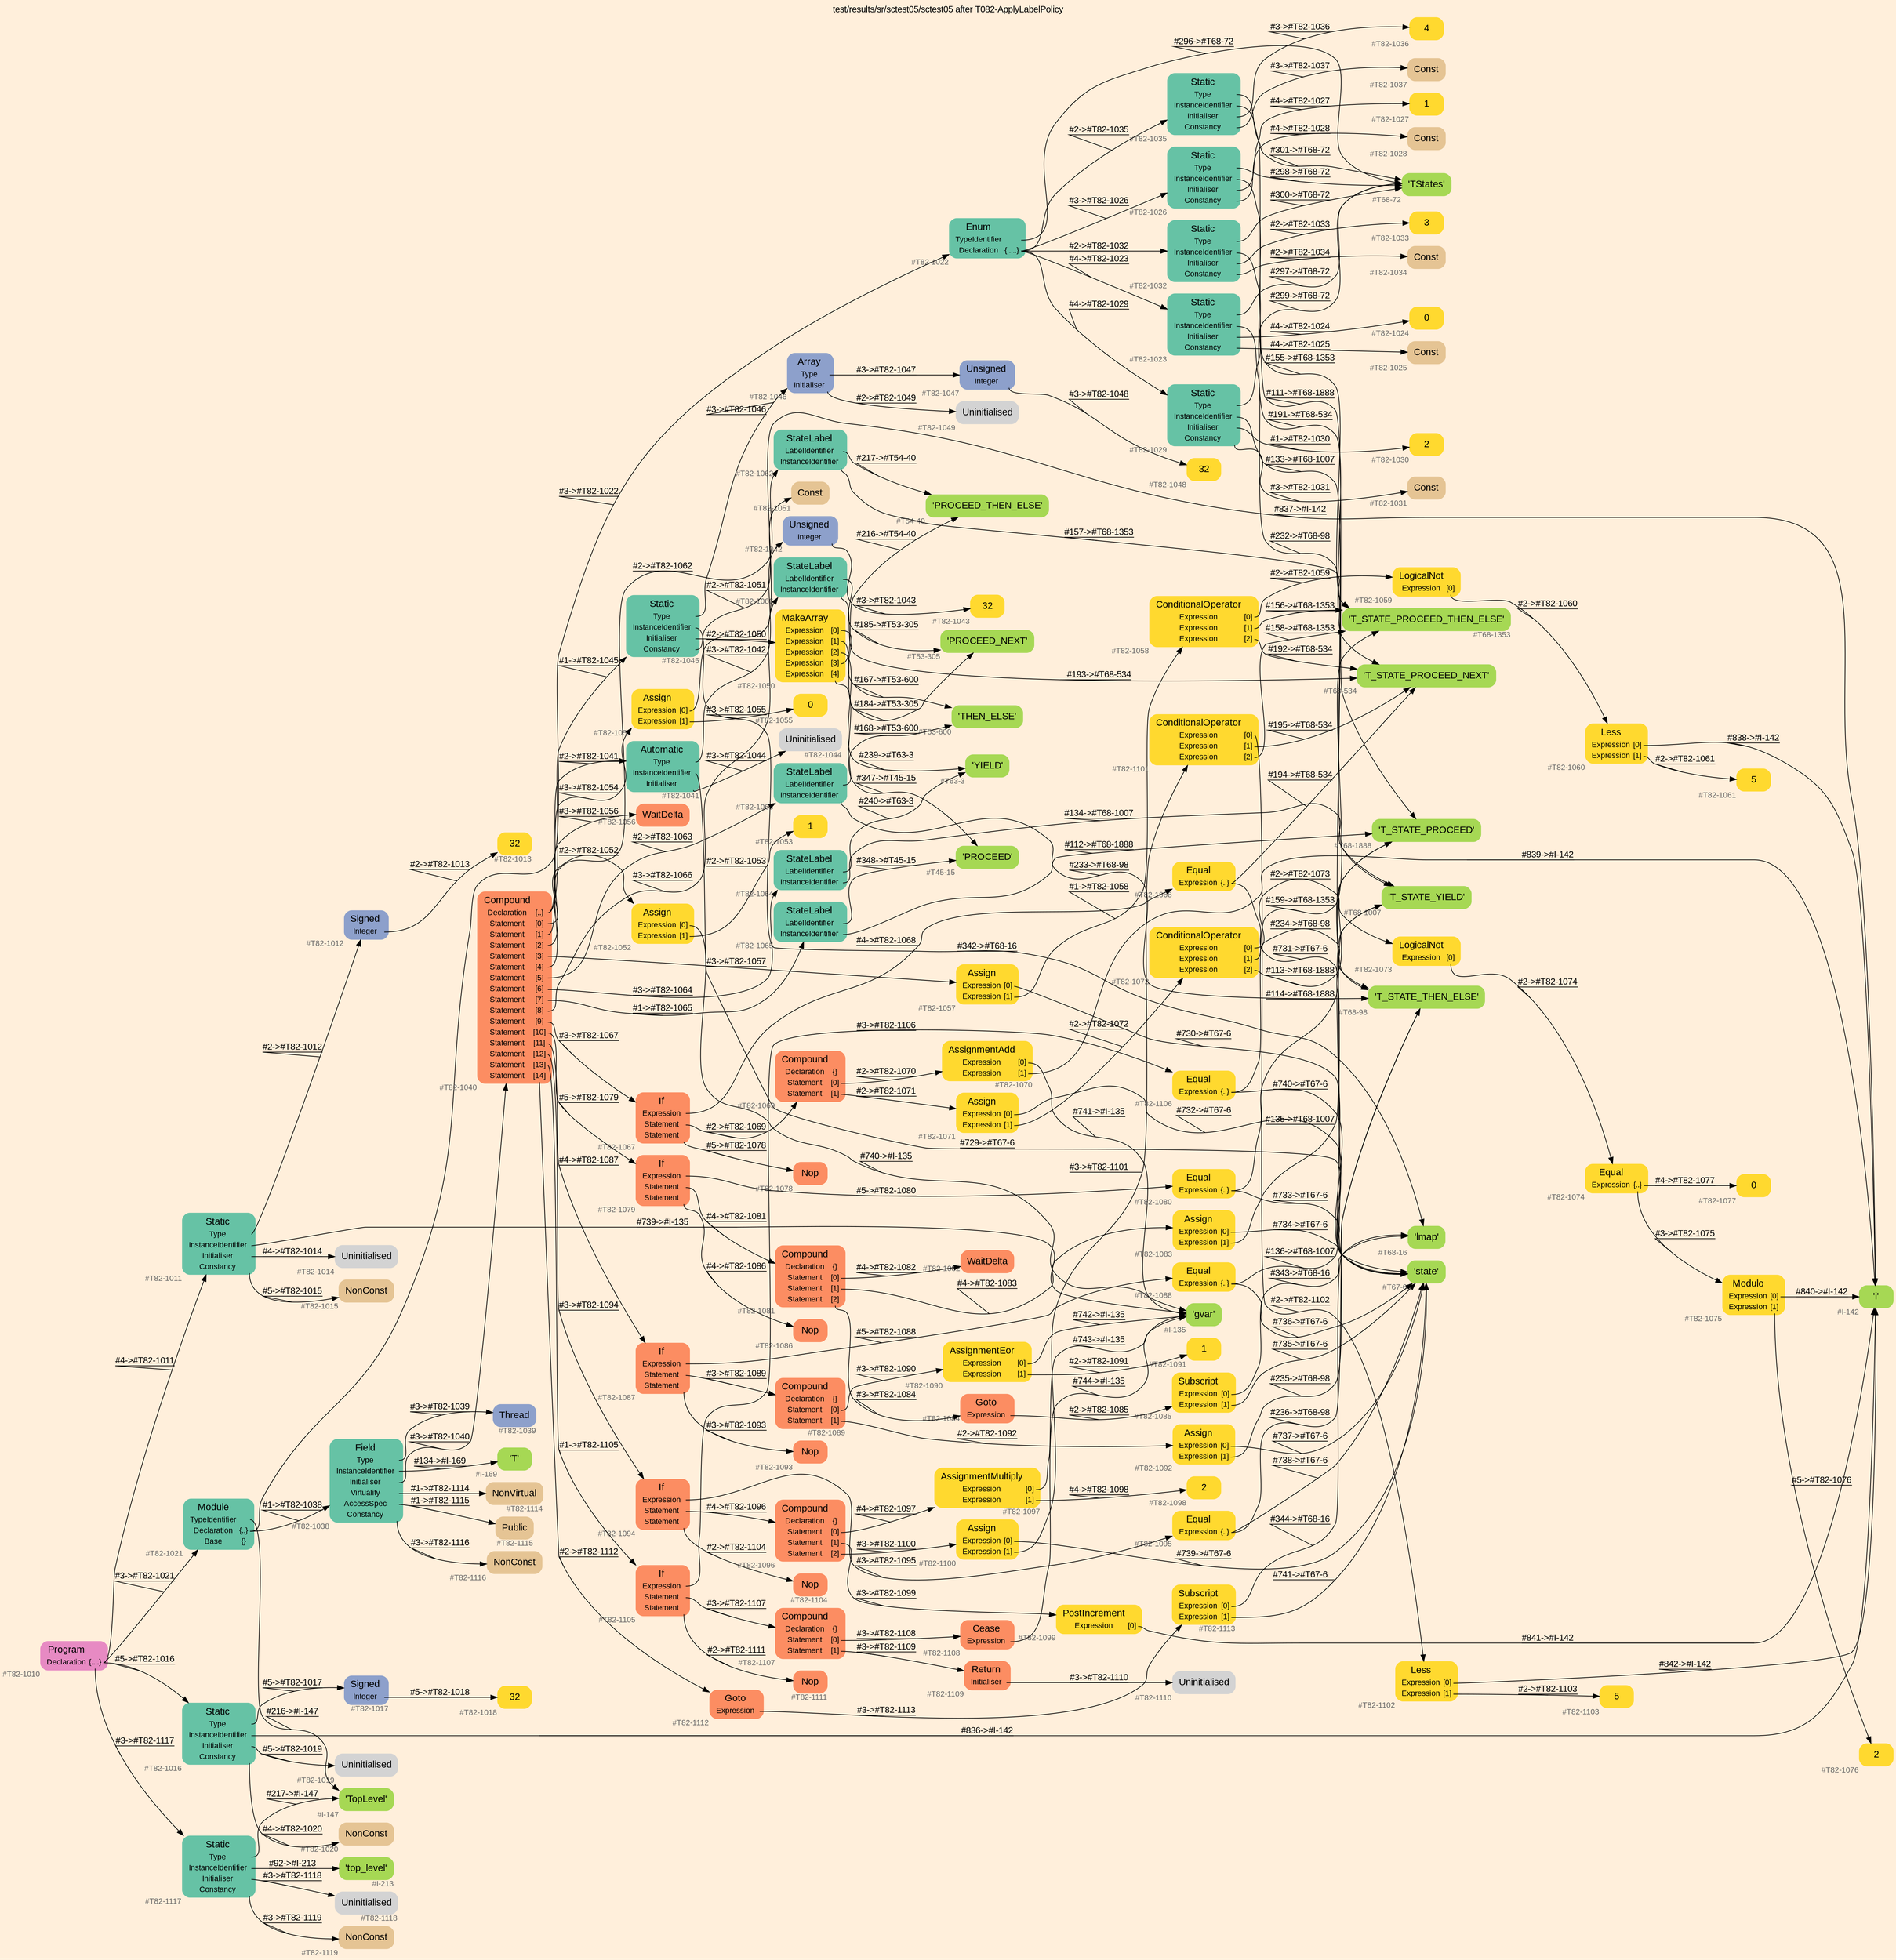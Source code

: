 digraph "test/results/sr/sctest05/sctest05 after T082-ApplyLabelPolicy" {
label = "test/results/sr/sctest05/sctest05 after T082-ApplyLabelPolicy"
labelloc = t
graph [
    rankdir = "LR"
    ranksep = 0.3
    bgcolor = antiquewhite1
    color = black
    fontcolor = black
    fontname = "Arial"
];
node [
    fontname = "Arial"
];
edge [
    fontname = "Arial"
];

// -------------------- node figure --------------------
// -------- block #T82-1010 ----------
"#T82-1010" [
    fillcolor = "/set28/4"
    xlabel = "#T82-1010"
    fontsize = "12"
    fontcolor = grey40
    shape = "plaintext"
    label = <<TABLE BORDER="0" CELLBORDER="0" CELLSPACING="0">
     <TR><TD><FONT COLOR="black" POINT-SIZE="15">Program</FONT></TD></TR>
     <TR><TD><FONT COLOR="black" POINT-SIZE="12">Declaration</FONT></TD><TD PORT="port0"><FONT COLOR="black" POINT-SIZE="12">{....}</FONT></TD></TR>
    </TABLE>>
    style = "rounded,filled"
];

// -------- block #T82-1011 ----------
"#T82-1011" [
    fillcolor = "/set28/1"
    xlabel = "#T82-1011"
    fontsize = "12"
    fontcolor = grey40
    shape = "plaintext"
    label = <<TABLE BORDER="0" CELLBORDER="0" CELLSPACING="0">
     <TR><TD><FONT COLOR="black" POINT-SIZE="15">Static</FONT></TD></TR>
     <TR><TD><FONT COLOR="black" POINT-SIZE="12">Type</FONT></TD><TD PORT="port0"></TD></TR>
     <TR><TD><FONT COLOR="black" POINT-SIZE="12">InstanceIdentifier</FONT></TD><TD PORT="port1"></TD></TR>
     <TR><TD><FONT COLOR="black" POINT-SIZE="12">Initialiser</FONT></TD><TD PORT="port2"></TD></TR>
     <TR><TD><FONT COLOR="black" POINT-SIZE="12">Constancy</FONT></TD><TD PORT="port3"></TD></TR>
    </TABLE>>
    style = "rounded,filled"
];

// -------- block #T82-1012 ----------
"#T82-1012" [
    fillcolor = "/set28/3"
    xlabel = "#T82-1012"
    fontsize = "12"
    fontcolor = grey40
    shape = "plaintext"
    label = <<TABLE BORDER="0" CELLBORDER="0" CELLSPACING="0">
     <TR><TD><FONT COLOR="black" POINT-SIZE="15">Signed</FONT></TD></TR>
     <TR><TD><FONT COLOR="black" POINT-SIZE="12">Integer</FONT></TD><TD PORT="port0"></TD></TR>
    </TABLE>>
    style = "rounded,filled"
];

// -------- block #T82-1013 ----------
"#T82-1013" [
    fillcolor = "/set28/6"
    xlabel = "#T82-1013"
    fontsize = "12"
    fontcolor = grey40
    shape = "plaintext"
    label = <<TABLE BORDER="0" CELLBORDER="0" CELLSPACING="0">
     <TR><TD><FONT COLOR="black" POINT-SIZE="15">32</FONT></TD></TR>
    </TABLE>>
    style = "rounded,filled"
];

// -------- block #I-135 ----------
"#I-135" [
    fillcolor = "/set28/5"
    xlabel = "#I-135"
    fontsize = "12"
    fontcolor = grey40
    shape = "plaintext"
    label = <<TABLE BORDER="0" CELLBORDER="0" CELLSPACING="0">
     <TR><TD><FONT COLOR="black" POINT-SIZE="15">'gvar'</FONT></TD></TR>
    </TABLE>>
    style = "rounded,filled"
];

// -------- block #T82-1014 ----------
"#T82-1014" [
    xlabel = "#T82-1014"
    fontsize = "12"
    fontcolor = grey40
    shape = "plaintext"
    label = <<TABLE BORDER="0" CELLBORDER="0" CELLSPACING="0">
     <TR><TD><FONT COLOR="black" POINT-SIZE="15">Uninitialised</FONT></TD></TR>
    </TABLE>>
    style = "rounded,filled"
];

// -------- block #T82-1015 ----------
"#T82-1015" [
    fillcolor = "/set28/7"
    xlabel = "#T82-1015"
    fontsize = "12"
    fontcolor = grey40
    shape = "plaintext"
    label = <<TABLE BORDER="0" CELLBORDER="0" CELLSPACING="0">
     <TR><TD><FONT COLOR="black" POINT-SIZE="15">NonConst</FONT></TD></TR>
    </TABLE>>
    style = "rounded,filled"
];

// -------- block #T82-1016 ----------
"#T82-1016" [
    fillcolor = "/set28/1"
    xlabel = "#T82-1016"
    fontsize = "12"
    fontcolor = grey40
    shape = "plaintext"
    label = <<TABLE BORDER="0" CELLBORDER="0" CELLSPACING="0">
     <TR><TD><FONT COLOR="black" POINT-SIZE="15">Static</FONT></TD></TR>
     <TR><TD><FONT COLOR="black" POINT-SIZE="12">Type</FONT></TD><TD PORT="port0"></TD></TR>
     <TR><TD><FONT COLOR="black" POINT-SIZE="12">InstanceIdentifier</FONT></TD><TD PORT="port1"></TD></TR>
     <TR><TD><FONT COLOR="black" POINT-SIZE="12">Initialiser</FONT></TD><TD PORT="port2"></TD></TR>
     <TR><TD><FONT COLOR="black" POINT-SIZE="12">Constancy</FONT></TD><TD PORT="port3"></TD></TR>
    </TABLE>>
    style = "rounded,filled"
];

// -------- block #T82-1017 ----------
"#T82-1017" [
    fillcolor = "/set28/3"
    xlabel = "#T82-1017"
    fontsize = "12"
    fontcolor = grey40
    shape = "plaintext"
    label = <<TABLE BORDER="0" CELLBORDER="0" CELLSPACING="0">
     <TR><TD><FONT COLOR="black" POINT-SIZE="15">Signed</FONT></TD></TR>
     <TR><TD><FONT COLOR="black" POINT-SIZE="12">Integer</FONT></TD><TD PORT="port0"></TD></TR>
    </TABLE>>
    style = "rounded,filled"
];

// -------- block #T82-1018 ----------
"#T82-1018" [
    fillcolor = "/set28/6"
    xlabel = "#T82-1018"
    fontsize = "12"
    fontcolor = grey40
    shape = "plaintext"
    label = <<TABLE BORDER="0" CELLBORDER="0" CELLSPACING="0">
     <TR><TD><FONT COLOR="black" POINT-SIZE="15">32</FONT></TD></TR>
    </TABLE>>
    style = "rounded,filled"
];

// -------- block #I-142 ----------
"#I-142" [
    fillcolor = "/set28/5"
    xlabel = "#I-142"
    fontsize = "12"
    fontcolor = grey40
    shape = "plaintext"
    label = <<TABLE BORDER="0" CELLBORDER="0" CELLSPACING="0">
     <TR><TD><FONT COLOR="black" POINT-SIZE="15">'i'</FONT></TD></TR>
    </TABLE>>
    style = "rounded,filled"
];

// -------- block #T82-1019 ----------
"#T82-1019" [
    xlabel = "#T82-1019"
    fontsize = "12"
    fontcolor = grey40
    shape = "plaintext"
    label = <<TABLE BORDER="0" CELLBORDER="0" CELLSPACING="0">
     <TR><TD><FONT COLOR="black" POINT-SIZE="15">Uninitialised</FONT></TD></TR>
    </TABLE>>
    style = "rounded,filled"
];

// -------- block #T82-1020 ----------
"#T82-1020" [
    fillcolor = "/set28/7"
    xlabel = "#T82-1020"
    fontsize = "12"
    fontcolor = grey40
    shape = "plaintext"
    label = <<TABLE BORDER="0" CELLBORDER="0" CELLSPACING="0">
     <TR><TD><FONT COLOR="black" POINT-SIZE="15">NonConst</FONT></TD></TR>
    </TABLE>>
    style = "rounded,filled"
];

// -------- block #T82-1021 ----------
"#T82-1021" [
    fillcolor = "/set28/1"
    xlabel = "#T82-1021"
    fontsize = "12"
    fontcolor = grey40
    shape = "plaintext"
    label = <<TABLE BORDER="0" CELLBORDER="0" CELLSPACING="0">
     <TR><TD><FONT COLOR="black" POINT-SIZE="15">Module</FONT></TD></TR>
     <TR><TD><FONT COLOR="black" POINT-SIZE="12">TypeIdentifier</FONT></TD><TD PORT="port0"></TD></TR>
     <TR><TD><FONT COLOR="black" POINT-SIZE="12">Declaration</FONT></TD><TD PORT="port1"><FONT COLOR="black" POINT-SIZE="12">{..}</FONT></TD></TR>
     <TR><TD><FONT COLOR="black" POINT-SIZE="12">Base</FONT></TD><TD PORT="port2"><FONT COLOR="black" POINT-SIZE="12">{}</FONT></TD></TR>
    </TABLE>>
    style = "rounded,filled"
];

// -------- block #I-147 ----------
"#I-147" [
    fillcolor = "/set28/5"
    xlabel = "#I-147"
    fontsize = "12"
    fontcolor = grey40
    shape = "plaintext"
    label = <<TABLE BORDER="0" CELLBORDER="0" CELLSPACING="0">
     <TR><TD><FONT COLOR="black" POINT-SIZE="15">'TopLevel'</FONT></TD></TR>
    </TABLE>>
    style = "rounded,filled"
];

// -------- block #T82-1022 ----------
"#T82-1022" [
    fillcolor = "/set28/1"
    xlabel = "#T82-1022"
    fontsize = "12"
    fontcolor = grey40
    shape = "plaintext"
    label = <<TABLE BORDER="0" CELLBORDER="0" CELLSPACING="0">
     <TR><TD><FONT COLOR="black" POINT-SIZE="15">Enum</FONT></TD></TR>
     <TR><TD><FONT COLOR="black" POINT-SIZE="12">TypeIdentifier</FONT></TD><TD PORT="port0"></TD></TR>
     <TR><TD><FONT COLOR="black" POINT-SIZE="12">Declaration</FONT></TD><TD PORT="port1"><FONT COLOR="black" POINT-SIZE="12">{.....}</FONT></TD></TR>
    </TABLE>>
    style = "rounded,filled"
];

// -------- block #T68-72 ----------
"#T68-72" [
    fillcolor = "/set28/5"
    xlabel = "#T68-72"
    fontsize = "12"
    fontcolor = grey40
    shape = "plaintext"
    label = <<TABLE BORDER="0" CELLBORDER="0" CELLSPACING="0">
     <TR><TD><FONT COLOR="black" POINT-SIZE="15">'TStates'</FONT></TD></TR>
    </TABLE>>
    style = "rounded,filled"
];

// -------- block #T82-1023 ----------
"#T82-1023" [
    fillcolor = "/set28/1"
    xlabel = "#T82-1023"
    fontsize = "12"
    fontcolor = grey40
    shape = "plaintext"
    label = <<TABLE BORDER="0" CELLBORDER="0" CELLSPACING="0">
     <TR><TD><FONT COLOR="black" POINT-SIZE="15">Static</FONT></TD></TR>
     <TR><TD><FONT COLOR="black" POINT-SIZE="12">Type</FONT></TD><TD PORT="port0"></TD></TR>
     <TR><TD><FONT COLOR="black" POINT-SIZE="12">InstanceIdentifier</FONT></TD><TD PORT="port1"></TD></TR>
     <TR><TD><FONT COLOR="black" POINT-SIZE="12">Initialiser</FONT></TD><TD PORT="port2"></TD></TR>
     <TR><TD><FONT COLOR="black" POINT-SIZE="12">Constancy</FONT></TD><TD PORT="port3"></TD></TR>
    </TABLE>>
    style = "rounded,filled"
];

// -------- block #T68-98 ----------
"#T68-98" [
    fillcolor = "/set28/5"
    xlabel = "#T68-98"
    fontsize = "12"
    fontcolor = grey40
    shape = "plaintext"
    label = <<TABLE BORDER="0" CELLBORDER="0" CELLSPACING="0">
     <TR><TD><FONT COLOR="black" POINT-SIZE="15">'T_STATE_THEN_ELSE'</FONT></TD></TR>
    </TABLE>>
    style = "rounded,filled"
];

// -------- block #T82-1024 ----------
"#T82-1024" [
    fillcolor = "/set28/6"
    xlabel = "#T82-1024"
    fontsize = "12"
    fontcolor = grey40
    shape = "plaintext"
    label = <<TABLE BORDER="0" CELLBORDER="0" CELLSPACING="0">
     <TR><TD><FONT COLOR="black" POINT-SIZE="15">0</FONT></TD></TR>
    </TABLE>>
    style = "rounded,filled"
];

// -------- block #T82-1025 ----------
"#T82-1025" [
    fillcolor = "/set28/7"
    xlabel = "#T82-1025"
    fontsize = "12"
    fontcolor = grey40
    shape = "plaintext"
    label = <<TABLE BORDER="0" CELLBORDER="0" CELLSPACING="0">
     <TR><TD><FONT COLOR="black" POINT-SIZE="15">Const</FONT></TD></TR>
    </TABLE>>
    style = "rounded,filled"
];

// -------- block #T82-1026 ----------
"#T82-1026" [
    fillcolor = "/set28/1"
    xlabel = "#T82-1026"
    fontsize = "12"
    fontcolor = grey40
    shape = "plaintext"
    label = <<TABLE BORDER="0" CELLBORDER="0" CELLSPACING="0">
     <TR><TD><FONT COLOR="black" POINT-SIZE="15">Static</FONT></TD></TR>
     <TR><TD><FONT COLOR="black" POINT-SIZE="12">Type</FONT></TD><TD PORT="port0"></TD></TR>
     <TR><TD><FONT COLOR="black" POINT-SIZE="12">InstanceIdentifier</FONT></TD><TD PORT="port1"></TD></TR>
     <TR><TD><FONT COLOR="black" POINT-SIZE="12">Initialiser</FONT></TD><TD PORT="port2"></TD></TR>
     <TR><TD><FONT COLOR="black" POINT-SIZE="12">Constancy</FONT></TD><TD PORT="port3"></TD></TR>
    </TABLE>>
    style = "rounded,filled"
];

// -------- block #T68-534 ----------
"#T68-534" [
    fillcolor = "/set28/5"
    xlabel = "#T68-534"
    fontsize = "12"
    fontcolor = grey40
    shape = "plaintext"
    label = <<TABLE BORDER="0" CELLBORDER="0" CELLSPACING="0">
     <TR><TD><FONT COLOR="black" POINT-SIZE="15">'T_STATE_PROCEED_NEXT'</FONT></TD></TR>
    </TABLE>>
    style = "rounded,filled"
];

// -------- block #T82-1027 ----------
"#T82-1027" [
    fillcolor = "/set28/6"
    xlabel = "#T82-1027"
    fontsize = "12"
    fontcolor = grey40
    shape = "plaintext"
    label = <<TABLE BORDER="0" CELLBORDER="0" CELLSPACING="0">
     <TR><TD><FONT COLOR="black" POINT-SIZE="15">1</FONT></TD></TR>
    </TABLE>>
    style = "rounded,filled"
];

// -------- block #T82-1028 ----------
"#T82-1028" [
    fillcolor = "/set28/7"
    xlabel = "#T82-1028"
    fontsize = "12"
    fontcolor = grey40
    shape = "plaintext"
    label = <<TABLE BORDER="0" CELLBORDER="0" CELLSPACING="0">
     <TR><TD><FONT COLOR="black" POINT-SIZE="15">Const</FONT></TD></TR>
    </TABLE>>
    style = "rounded,filled"
];

// -------- block #T82-1029 ----------
"#T82-1029" [
    fillcolor = "/set28/1"
    xlabel = "#T82-1029"
    fontsize = "12"
    fontcolor = grey40
    shape = "plaintext"
    label = <<TABLE BORDER="0" CELLBORDER="0" CELLSPACING="0">
     <TR><TD><FONT COLOR="black" POINT-SIZE="15">Static</FONT></TD></TR>
     <TR><TD><FONT COLOR="black" POINT-SIZE="12">Type</FONT></TD><TD PORT="port0"></TD></TR>
     <TR><TD><FONT COLOR="black" POINT-SIZE="12">InstanceIdentifier</FONT></TD><TD PORT="port1"></TD></TR>
     <TR><TD><FONT COLOR="black" POINT-SIZE="12">Initialiser</FONT></TD><TD PORT="port2"></TD></TR>
     <TR><TD><FONT COLOR="black" POINT-SIZE="12">Constancy</FONT></TD><TD PORT="port3"></TD></TR>
    </TABLE>>
    style = "rounded,filled"
];

// -------- block #T68-1007 ----------
"#T68-1007" [
    fillcolor = "/set28/5"
    xlabel = "#T68-1007"
    fontsize = "12"
    fontcolor = grey40
    shape = "plaintext"
    label = <<TABLE BORDER="0" CELLBORDER="0" CELLSPACING="0">
     <TR><TD><FONT COLOR="black" POINT-SIZE="15">'T_STATE_YIELD'</FONT></TD></TR>
    </TABLE>>
    style = "rounded,filled"
];

// -------- block #T82-1030 ----------
"#T82-1030" [
    fillcolor = "/set28/6"
    xlabel = "#T82-1030"
    fontsize = "12"
    fontcolor = grey40
    shape = "plaintext"
    label = <<TABLE BORDER="0" CELLBORDER="0" CELLSPACING="0">
     <TR><TD><FONT COLOR="black" POINT-SIZE="15">2</FONT></TD></TR>
    </TABLE>>
    style = "rounded,filled"
];

// -------- block #T82-1031 ----------
"#T82-1031" [
    fillcolor = "/set28/7"
    xlabel = "#T82-1031"
    fontsize = "12"
    fontcolor = grey40
    shape = "plaintext"
    label = <<TABLE BORDER="0" CELLBORDER="0" CELLSPACING="0">
     <TR><TD><FONT COLOR="black" POINT-SIZE="15">Const</FONT></TD></TR>
    </TABLE>>
    style = "rounded,filled"
];

// -------- block #T82-1032 ----------
"#T82-1032" [
    fillcolor = "/set28/1"
    xlabel = "#T82-1032"
    fontsize = "12"
    fontcolor = grey40
    shape = "plaintext"
    label = <<TABLE BORDER="0" CELLBORDER="0" CELLSPACING="0">
     <TR><TD><FONT COLOR="black" POINT-SIZE="15">Static</FONT></TD></TR>
     <TR><TD><FONT COLOR="black" POINT-SIZE="12">Type</FONT></TD><TD PORT="port0"></TD></TR>
     <TR><TD><FONT COLOR="black" POINT-SIZE="12">InstanceIdentifier</FONT></TD><TD PORT="port1"></TD></TR>
     <TR><TD><FONT COLOR="black" POINT-SIZE="12">Initialiser</FONT></TD><TD PORT="port2"></TD></TR>
     <TR><TD><FONT COLOR="black" POINT-SIZE="12">Constancy</FONT></TD><TD PORT="port3"></TD></TR>
    </TABLE>>
    style = "rounded,filled"
];

// -------- block #T68-1353 ----------
"#T68-1353" [
    fillcolor = "/set28/5"
    xlabel = "#T68-1353"
    fontsize = "12"
    fontcolor = grey40
    shape = "plaintext"
    label = <<TABLE BORDER="0" CELLBORDER="0" CELLSPACING="0">
     <TR><TD><FONT COLOR="black" POINT-SIZE="15">'T_STATE_PROCEED_THEN_ELSE'</FONT></TD></TR>
    </TABLE>>
    style = "rounded,filled"
];

// -------- block #T82-1033 ----------
"#T82-1033" [
    fillcolor = "/set28/6"
    xlabel = "#T82-1033"
    fontsize = "12"
    fontcolor = grey40
    shape = "plaintext"
    label = <<TABLE BORDER="0" CELLBORDER="0" CELLSPACING="0">
     <TR><TD><FONT COLOR="black" POINT-SIZE="15">3</FONT></TD></TR>
    </TABLE>>
    style = "rounded,filled"
];

// -------- block #T82-1034 ----------
"#T82-1034" [
    fillcolor = "/set28/7"
    xlabel = "#T82-1034"
    fontsize = "12"
    fontcolor = grey40
    shape = "plaintext"
    label = <<TABLE BORDER="0" CELLBORDER="0" CELLSPACING="0">
     <TR><TD><FONT COLOR="black" POINT-SIZE="15">Const</FONT></TD></TR>
    </TABLE>>
    style = "rounded,filled"
];

// -------- block #T82-1035 ----------
"#T82-1035" [
    fillcolor = "/set28/1"
    xlabel = "#T82-1035"
    fontsize = "12"
    fontcolor = grey40
    shape = "plaintext"
    label = <<TABLE BORDER="0" CELLBORDER="0" CELLSPACING="0">
     <TR><TD><FONT COLOR="black" POINT-SIZE="15">Static</FONT></TD></TR>
     <TR><TD><FONT COLOR="black" POINT-SIZE="12">Type</FONT></TD><TD PORT="port0"></TD></TR>
     <TR><TD><FONT COLOR="black" POINT-SIZE="12">InstanceIdentifier</FONT></TD><TD PORT="port1"></TD></TR>
     <TR><TD><FONT COLOR="black" POINT-SIZE="12">Initialiser</FONT></TD><TD PORT="port2"></TD></TR>
     <TR><TD><FONT COLOR="black" POINT-SIZE="12">Constancy</FONT></TD><TD PORT="port3"></TD></TR>
    </TABLE>>
    style = "rounded,filled"
];

// -------- block #T68-1888 ----------
"#T68-1888" [
    fillcolor = "/set28/5"
    xlabel = "#T68-1888"
    fontsize = "12"
    fontcolor = grey40
    shape = "plaintext"
    label = <<TABLE BORDER="0" CELLBORDER="0" CELLSPACING="0">
     <TR><TD><FONT COLOR="black" POINT-SIZE="15">'T_STATE_PROCEED'</FONT></TD></TR>
    </TABLE>>
    style = "rounded,filled"
];

// -------- block #T82-1036 ----------
"#T82-1036" [
    fillcolor = "/set28/6"
    xlabel = "#T82-1036"
    fontsize = "12"
    fontcolor = grey40
    shape = "plaintext"
    label = <<TABLE BORDER="0" CELLBORDER="0" CELLSPACING="0">
     <TR><TD><FONT COLOR="black" POINT-SIZE="15">4</FONT></TD></TR>
    </TABLE>>
    style = "rounded,filled"
];

// -------- block #T82-1037 ----------
"#T82-1037" [
    fillcolor = "/set28/7"
    xlabel = "#T82-1037"
    fontsize = "12"
    fontcolor = grey40
    shape = "plaintext"
    label = <<TABLE BORDER="0" CELLBORDER="0" CELLSPACING="0">
     <TR><TD><FONT COLOR="black" POINT-SIZE="15">Const</FONT></TD></TR>
    </TABLE>>
    style = "rounded,filled"
];

// -------- block #T82-1038 ----------
"#T82-1038" [
    fillcolor = "/set28/1"
    xlabel = "#T82-1038"
    fontsize = "12"
    fontcolor = grey40
    shape = "plaintext"
    label = <<TABLE BORDER="0" CELLBORDER="0" CELLSPACING="0">
     <TR><TD><FONT COLOR="black" POINT-SIZE="15">Field</FONT></TD></TR>
     <TR><TD><FONT COLOR="black" POINT-SIZE="12">Type</FONT></TD><TD PORT="port0"></TD></TR>
     <TR><TD><FONT COLOR="black" POINT-SIZE="12">InstanceIdentifier</FONT></TD><TD PORT="port1"></TD></TR>
     <TR><TD><FONT COLOR="black" POINT-SIZE="12">Initialiser</FONT></TD><TD PORT="port2"></TD></TR>
     <TR><TD><FONT COLOR="black" POINT-SIZE="12">Virtuality</FONT></TD><TD PORT="port3"></TD></TR>
     <TR><TD><FONT COLOR="black" POINT-SIZE="12">AccessSpec</FONT></TD><TD PORT="port4"></TD></TR>
     <TR><TD><FONT COLOR="black" POINT-SIZE="12">Constancy</FONT></TD><TD PORT="port5"></TD></TR>
    </TABLE>>
    style = "rounded,filled"
];

// -------- block #T82-1039 ----------
"#T82-1039" [
    fillcolor = "/set28/3"
    xlabel = "#T82-1039"
    fontsize = "12"
    fontcolor = grey40
    shape = "plaintext"
    label = <<TABLE BORDER="0" CELLBORDER="0" CELLSPACING="0">
     <TR><TD><FONT COLOR="black" POINT-SIZE="15">Thread</FONT></TD></TR>
    </TABLE>>
    style = "rounded,filled"
];

// -------- block #I-169 ----------
"#I-169" [
    fillcolor = "/set28/5"
    xlabel = "#I-169"
    fontsize = "12"
    fontcolor = grey40
    shape = "plaintext"
    label = <<TABLE BORDER="0" CELLBORDER="0" CELLSPACING="0">
     <TR><TD><FONT COLOR="black" POINT-SIZE="15">'T'</FONT></TD></TR>
    </TABLE>>
    style = "rounded,filled"
];

// -------- block #T82-1040 ----------
"#T82-1040" [
    fillcolor = "/set28/2"
    xlabel = "#T82-1040"
    fontsize = "12"
    fontcolor = grey40
    shape = "plaintext"
    label = <<TABLE BORDER="0" CELLBORDER="0" CELLSPACING="0">
     <TR><TD><FONT COLOR="black" POINT-SIZE="15">Compound</FONT></TD></TR>
     <TR><TD><FONT COLOR="black" POINT-SIZE="12">Declaration</FONT></TD><TD PORT="port0"><FONT COLOR="black" POINT-SIZE="12">{..}</FONT></TD></TR>
     <TR><TD><FONT COLOR="black" POINT-SIZE="12">Statement</FONT></TD><TD PORT="port1"><FONT COLOR="black" POINT-SIZE="12">[0]</FONT></TD></TR>
     <TR><TD><FONT COLOR="black" POINT-SIZE="12">Statement</FONT></TD><TD PORT="port2"><FONT COLOR="black" POINT-SIZE="12">[1]</FONT></TD></TR>
     <TR><TD><FONT COLOR="black" POINT-SIZE="12">Statement</FONT></TD><TD PORT="port3"><FONT COLOR="black" POINT-SIZE="12">[2]</FONT></TD></TR>
     <TR><TD><FONT COLOR="black" POINT-SIZE="12">Statement</FONT></TD><TD PORT="port4"><FONT COLOR="black" POINT-SIZE="12">[3]</FONT></TD></TR>
     <TR><TD><FONT COLOR="black" POINT-SIZE="12">Statement</FONT></TD><TD PORT="port5"><FONT COLOR="black" POINT-SIZE="12">[4]</FONT></TD></TR>
     <TR><TD><FONT COLOR="black" POINT-SIZE="12">Statement</FONT></TD><TD PORT="port6"><FONT COLOR="black" POINT-SIZE="12">[5]</FONT></TD></TR>
     <TR><TD><FONT COLOR="black" POINT-SIZE="12">Statement</FONT></TD><TD PORT="port7"><FONT COLOR="black" POINT-SIZE="12">[6]</FONT></TD></TR>
     <TR><TD><FONT COLOR="black" POINT-SIZE="12">Statement</FONT></TD><TD PORT="port8"><FONT COLOR="black" POINT-SIZE="12">[7]</FONT></TD></TR>
     <TR><TD><FONT COLOR="black" POINT-SIZE="12">Statement</FONT></TD><TD PORT="port9"><FONT COLOR="black" POINT-SIZE="12">[8]</FONT></TD></TR>
     <TR><TD><FONT COLOR="black" POINT-SIZE="12">Statement</FONT></TD><TD PORT="port10"><FONT COLOR="black" POINT-SIZE="12">[9]</FONT></TD></TR>
     <TR><TD><FONT COLOR="black" POINT-SIZE="12">Statement</FONT></TD><TD PORT="port11"><FONT COLOR="black" POINT-SIZE="12">[10]</FONT></TD></TR>
     <TR><TD><FONT COLOR="black" POINT-SIZE="12">Statement</FONT></TD><TD PORT="port12"><FONT COLOR="black" POINT-SIZE="12">[11]</FONT></TD></TR>
     <TR><TD><FONT COLOR="black" POINT-SIZE="12">Statement</FONT></TD><TD PORT="port13"><FONT COLOR="black" POINT-SIZE="12">[12]</FONT></TD></TR>
     <TR><TD><FONT COLOR="black" POINT-SIZE="12">Statement</FONT></TD><TD PORT="port14"><FONT COLOR="black" POINT-SIZE="12">[13]</FONT></TD></TR>
     <TR><TD><FONT COLOR="black" POINT-SIZE="12">Statement</FONT></TD><TD PORT="port15"><FONT COLOR="black" POINT-SIZE="12">[14]</FONT></TD></TR>
    </TABLE>>
    style = "rounded,filled"
];

// -------- block #T82-1041 ----------
"#T82-1041" [
    fillcolor = "/set28/1"
    xlabel = "#T82-1041"
    fontsize = "12"
    fontcolor = grey40
    shape = "plaintext"
    label = <<TABLE BORDER="0" CELLBORDER="0" CELLSPACING="0">
     <TR><TD><FONT COLOR="black" POINT-SIZE="15">Automatic</FONT></TD></TR>
     <TR><TD><FONT COLOR="black" POINT-SIZE="12">Type</FONT></TD><TD PORT="port0"></TD></TR>
     <TR><TD><FONT COLOR="black" POINT-SIZE="12">InstanceIdentifier</FONT></TD><TD PORT="port1"></TD></TR>
     <TR><TD><FONT COLOR="black" POINT-SIZE="12">Initialiser</FONT></TD><TD PORT="port2"></TD></TR>
    </TABLE>>
    style = "rounded,filled"
];

// -------- block #T82-1042 ----------
"#T82-1042" [
    fillcolor = "/set28/3"
    xlabel = "#T82-1042"
    fontsize = "12"
    fontcolor = grey40
    shape = "plaintext"
    label = <<TABLE BORDER="0" CELLBORDER="0" CELLSPACING="0">
     <TR><TD><FONT COLOR="black" POINT-SIZE="15">Unsigned</FONT></TD></TR>
     <TR><TD><FONT COLOR="black" POINT-SIZE="12">Integer</FONT></TD><TD PORT="port0"></TD></TR>
    </TABLE>>
    style = "rounded,filled"
];

// -------- block #T82-1043 ----------
"#T82-1043" [
    fillcolor = "/set28/6"
    xlabel = "#T82-1043"
    fontsize = "12"
    fontcolor = grey40
    shape = "plaintext"
    label = <<TABLE BORDER="0" CELLBORDER="0" CELLSPACING="0">
     <TR><TD><FONT COLOR="black" POINT-SIZE="15">32</FONT></TD></TR>
    </TABLE>>
    style = "rounded,filled"
];

// -------- block #T67-6 ----------
"#T67-6" [
    fillcolor = "/set28/5"
    xlabel = "#T67-6"
    fontsize = "12"
    fontcolor = grey40
    shape = "plaintext"
    label = <<TABLE BORDER="0" CELLBORDER="0" CELLSPACING="0">
     <TR><TD><FONT COLOR="black" POINT-SIZE="15">'state'</FONT></TD></TR>
    </TABLE>>
    style = "rounded,filled"
];

// -------- block #T82-1044 ----------
"#T82-1044" [
    xlabel = "#T82-1044"
    fontsize = "12"
    fontcolor = grey40
    shape = "plaintext"
    label = <<TABLE BORDER="0" CELLBORDER="0" CELLSPACING="0">
     <TR><TD><FONT COLOR="black" POINT-SIZE="15">Uninitialised</FONT></TD></TR>
    </TABLE>>
    style = "rounded,filled"
];

// -------- block #T82-1045 ----------
"#T82-1045" [
    fillcolor = "/set28/1"
    xlabel = "#T82-1045"
    fontsize = "12"
    fontcolor = grey40
    shape = "plaintext"
    label = <<TABLE BORDER="0" CELLBORDER="0" CELLSPACING="0">
     <TR><TD><FONT COLOR="black" POINT-SIZE="15">Static</FONT></TD></TR>
     <TR><TD><FONT COLOR="black" POINT-SIZE="12">Type</FONT></TD><TD PORT="port0"></TD></TR>
     <TR><TD><FONT COLOR="black" POINT-SIZE="12">InstanceIdentifier</FONT></TD><TD PORT="port1"></TD></TR>
     <TR><TD><FONT COLOR="black" POINT-SIZE="12">Initialiser</FONT></TD><TD PORT="port2"></TD></TR>
     <TR><TD><FONT COLOR="black" POINT-SIZE="12">Constancy</FONT></TD><TD PORT="port3"></TD></TR>
    </TABLE>>
    style = "rounded,filled"
];

// -------- block #T82-1046 ----------
"#T82-1046" [
    fillcolor = "/set28/3"
    xlabel = "#T82-1046"
    fontsize = "12"
    fontcolor = grey40
    shape = "plaintext"
    label = <<TABLE BORDER="0" CELLBORDER="0" CELLSPACING="0">
     <TR><TD><FONT COLOR="black" POINT-SIZE="15">Array</FONT></TD></TR>
     <TR><TD><FONT COLOR="black" POINT-SIZE="12">Type</FONT></TD><TD PORT="port0"></TD></TR>
     <TR><TD><FONT COLOR="black" POINT-SIZE="12">Initialiser</FONT></TD><TD PORT="port1"></TD></TR>
    </TABLE>>
    style = "rounded,filled"
];

// -------- block #T82-1047 ----------
"#T82-1047" [
    fillcolor = "/set28/3"
    xlabel = "#T82-1047"
    fontsize = "12"
    fontcolor = grey40
    shape = "plaintext"
    label = <<TABLE BORDER="0" CELLBORDER="0" CELLSPACING="0">
     <TR><TD><FONT COLOR="black" POINT-SIZE="15">Unsigned</FONT></TD></TR>
     <TR><TD><FONT COLOR="black" POINT-SIZE="12">Integer</FONT></TD><TD PORT="port0"></TD></TR>
    </TABLE>>
    style = "rounded,filled"
];

// -------- block #T82-1048 ----------
"#T82-1048" [
    fillcolor = "/set28/6"
    xlabel = "#T82-1048"
    fontsize = "12"
    fontcolor = grey40
    shape = "plaintext"
    label = <<TABLE BORDER="0" CELLBORDER="0" CELLSPACING="0">
     <TR><TD><FONT COLOR="black" POINT-SIZE="15">32</FONT></TD></TR>
    </TABLE>>
    style = "rounded,filled"
];

// -------- block #T82-1049 ----------
"#T82-1049" [
    xlabel = "#T82-1049"
    fontsize = "12"
    fontcolor = grey40
    shape = "plaintext"
    label = <<TABLE BORDER="0" CELLBORDER="0" CELLSPACING="0">
     <TR><TD><FONT COLOR="black" POINT-SIZE="15">Uninitialised</FONT></TD></TR>
    </TABLE>>
    style = "rounded,filled"
];

// -------- block #T68-16 ----------
"#T68-16" [
    fillcolor = "/set28/5"
    xlabel = "#T68-16"
    fontsize = "12"
    fontcolor = grey40
    shape = "plaintext"
    label = <<TABLE BORDER="0" CELLBORDER="0" CELLSPACING="0">
     <TR><TD><FONT COLOR="black" POINT-SIZE="15">'lmap'</FONT></TD></TR>
    </TABLE>>
    style = "rounded,filled"
];

// -------- block #T82-1050 ----------
"#T82-1050" [
    fillcolor = "/set28/6"
    xlabel = "#T82-1050"
    fontsize = "12"
    fontcolor = grey40
    shape = "plaintext"
    label = <<TABLE BORDER="0" CELLBORDER="0" CELLSPACING="0">
     <TR><TD><FONT COLOR="black" POINT-SIZE="15">MakeArray</FONT></TD></TR>
     <TR><TD><FONT COLOR="black" POINT-SIZE="12">Expression</FONT></TD><TD PORT="port0"><FONT COLOR="black" POINT-SIZE="12">[0]</FONT></TD></TR>
     <TR><TD><FONT COLOR="black" POINT-SIZE="12">Expression</FONT></TD><TD PORT="port1"><FONT COLOR="black" POINT-SIZE="12">[1]</FONT></TD></TR>
     <TR><TD><FONT COLOR="black" POINT-SIZE="12">Expression</FONT></TD><TD PORT="port2"><FONT COLOR="black" POINT-SIZE="12">[2]</FONT></TD></TR>
     <TR><TD><FONT COLOR="black" POINT-SIZE="12">Expression</FONT></TD><TD PORT="port3"><FONT COLOR="black" POINT-SIZE="12">[3]</FONT></TD></TR>
     <TR><TD><FONT COLOR="black" POINT-SIZE="12">Expression</FONT></TD><TD PORT="port4"><FONT COLOR="black" POINT-SIZE="12">[4]</FONT></TD></TR>
    </TABLE>>
    style = "rounded,filled"
];

// -------- block #T53-600 ----------
"#T53-600" [
    fillcolor = "/set28/5"
    xlabel = "#T53-600"
    fontsize = "12"
    fontcolor = grey40
    shape = "plaintext"
    label = <<TABLE BORDER="0" CELLBORDER="0" CELLSPACING="0">
     <TR><TD><FONT COLOR="black" POINT-SIZE="15">'THEN_ELSE'</FONT></TD></TR>
    </TABLE>>
    style = "rounded,filled"
];

// -------- block #T53-305 ----------
"#T53-305" [
    fillcolor = "/set28/5"
    xlabel = "#T53-305"
    fontsize = "12"
    fontcolor = grey40
    shape = "plaintext"
    label = <<TABLE BORDER="0" CELLBORDER="0" CELLSPACING="0">
     <TR><TD><FONT COLOR="black" POINT-SIZE="15">'PROCEED_NEXT'</FONT></TD></TR>
    </TABLE>>
    style = "rounded,filled"
];

// -------- block #T63-3 ----------
"#T63-3" [
    fillcolor = "/set28/5"
    xlabel = "#T63-3"
    fontsize = "12"
    fontcolor = grey40
    shape = "plaintext"
    label = <<TABLE BORDER="0" CELLBORDER="0" CELLSPACING="0">
     <TR><TD><FONT COLOR="black" POINT-SIZE="15">'YIELD'</FONT></TD></TR>
    </TABLE>>
    style = "rounded,filled"
];

// -------- block #T54-40 ----------
"#T54-40" [
    fillcolor = "/set28/5"
    xlabel = "#T54-40"
    fontsize = "12"
    fontcolor = grey40
    shape = "plaintext"
    label = <<TABLE BORDER="0" CELLBORDER="0" CELLSPACING="0">
     <TR><TD><FONT COLOR="black" POINT-SIZE="15">'PROCEED_THEN_ELSE'</FONT></TD></TR>
    </TABLE>>
    style = "rounded,filled"
];

// -------- block #T45-15 ----------
"#T45-15" [
    fillcolor = "/set28/5"
    xlabel = "#T45-15"
    fontsize = "12"
    fontcolor = grey40
    shape = "plaintext"
    label = <<TABLE BORDER="0" CELLBORDER="0" CELLSPACING="0">
     <TR><TD><FONT COLOR="black" POINT-SIZE="15">'PROCEED'</FONT></TD></TR>
    </TABLE>>
    style = "rounded,filled"
];

// -------- block #T82-1051 ----------
"#T82-1051" [
    fillcolor = "/set28/7"
    xlabel = "#T82-1051"
    fontsize = "12"
    fontcolor = grey40
    shape = "plaintext"
    label = <<TABLE BORDER="0" CELLBORDER="0" CELLSPACING="0">
     <TR><TD><FONT COLOR="black" POINT-SIZE="15">Const</FONT></TD></TR>
    </TABLE>>
    style = "rounded,filled"
];

// -------- block #T82-1052 ----------
"#T82-1052" [
    fillcolor = "/set28/6"
    xlabel = "#T82-1052"
    fontsize = "12"
    fontcolor = grey40
    shape = "plaintext"
    label = <<TABLE BORDER="0" CELLBORDER="0" CELLSPACING="0">
     <TR><TD><FONT COLOR="black" POINT-SIZE="15">Assign</FONT></TD></TR>
     <TR><TD><FONT COLOR="black" POINT-SIZE="12">Expression</FONT></TD><TD PORT="port0"><FONT COLOR="black" POINT-SIZE="12">[0]</FONT></TD></TR>
     <TR><TD><FONT COLOR="black" POINT-SIZE="12">Expression</FONT></TD><TD PORT="port1"><FONT COLOR="black" POINT-SIZE="12">[1]</FONT></TD></TR>
    </TABLE>>
    style = "rounded,filled"
];

// -------- block #T82-1053 ----------
"#T82-1053" [
    fillcolor = "/set28/6"
    xlabel = "#T82-1053"
    fontsize = "12"
    fontcolor = grey40
    shape = "plaintext"
    label = <<TABLE BORDER="0" CELLBORDER="0" CELLSPACING="0">
     <TR><TD><FONT COLOR="black" POINT-SIZE="15">1</FONT></TD></TR>
    </TABLE>>
    style = "rounded,filled"
];

// -------- block #T82-1054 ----------
"#T82-1054" [
    fillcolor = "/set28/6"
    xlabel = "#T82-1054"
    fontsize = "12"
    fontcolor = grey40
    shape = "plaintext"
    label = <<TABLE BORDER="0" CELLBORDER="0" CELLSPACING="0">
     <TR><TD><FONT COLOR="black" POINT-SIZE="15">Assign</FONT></TD></TR>
     <TR><TD><FONT COLOR="black" POINT-SIZE="12">Expression</FONT></TD><TD PORT="port0"><FONT COLOR="black" POINT-SIZE="12">[0]</FONT></TD></TR>
     <TR><TD><FONT COLOR="black" POINT-SIZE="12">Expression</FONT></TD><TD PORT="port1"><FONT COLOR="black" POINT-SIZE="12">[1]</FONT></TD></TR>
    </TABLE>>
    style = "rounded,filled"
];

// -------- block #T82-1055 ----------
"#T82-1055" [
    fillcolor = "/set28/6"
    xlabel = "#T82-1055"
    fontsize = "12"
    fontcolor = grey40
    shape = "plaintext"
    label = <<TABLE BORDER="0" CELLBORDER="0" CELLSPACING="0">
     <TR><TD><FONT COLOR="black" POINT-SIZE="15">0</FONT></TD></TR>
    </TABLE>>
    style = "rounded,filled"
];

// -------- block #T82-1056 ----------
"#T82-1056" [
    fillcolor = "/set28/2"
    xlabel = "#T82-1056"
    fontsize = "12"
    fontcolor = grey40
    shape = "plaintext"
    label = <<TABLE BORDER="0" CELLBORDER="0" CELLSPACING="0">
     <TR><TD><FONT COLOR="black" POINT-SIZE="15">WaitDelta</FONT></TD></TR>
    </TABLE>>
    style = "rounded,filled"
];

// -------- block #T82-1057 ----------
"#T82-1057" [
    fillcolor = "/set28/6"
    xlabel = "#T82-1057"
    fontsize = "12"
    fontcolor = grey40
    shape = "plaintext"
    label = <<TABLE BORDER="0" CELLBORDER="0" CELLSPACING="0">
     <TR><TD><FONT COLOR="black" POINT-SIZE="15">Assign</FONT></TD></TR>
     <TR><TD><FONT COLOR="black" POINT-SIZE="12">Expression</FONT></TD><TD PORT="port0"><FONT COLOR="black" POINT-SIZE="12">[0]</FONT></TD></TR>
     <TR><TD><FONT COLOR="black" POINT-SIZE="12">Expression</FONT></TD><TD PORT="port1"><FONT COLOR="black" POINT-SIZE="12">[1]</FONT></TD></TR>
    </TABLE>>
    style = "rounded,filled"
];

// -------- block #T82-1058 ----------
"#T82-1058" [
    fillcolor = "/set28/6"
    xlabel = "#T82-1058"
    fontsize = "12"
    fontcolor = grey40
    shape = "plaintext"
    label = <<TABLE BORDER="0" CELLBORDER="0" CELLSPACING="0">
     <TR><TD><FONT COLOR="black" POINT-SIZE="15">ConditionalOperator</FONT></TD></TR>
     <TR><TD><FONT COLOR="black" POINT-SIZE="12">Expression</FONT></TD><TD PORT="port0"><FONT COLOR="black" POINT-SIZE="12">[0]</FONT></TD></TR>
     <TR><TD><FONT COLOR="black" POINT-SIZE="12">Expression</FONT></TD><TD PORT="port1"><FONT COLOR="black" POINT-SIZE="12">[1]</FONT></TD></TR>
     <TR><TD><FONT COLOR="black" POINT-SIZE="12">Expression</FONT></TD><TD PORT="port2"><FONT COLOR="black" POINT-SIZE="12">[2]</FONT></TD></TR>
    </TABLE>>
    style = "rounded,filled"
];

// -------- block #T82-1059 ----------
"#T82-1059" [
    fillcolor = "/set28/6"
    xlabel = "#T82-1059"
    fontsize = "12"
    fontcolor = grey40
    shape = "plaintext"
    label = <<TABLE BORDER="0" CELLBORDER="0" CELLSPACING="0">
     <TR><TD><FONT COLOR="black" POINT-SIZE="15">LogicalNot</FONT></TD></TR>
     <TR><TD><FONT COLOR="black" POINT-SIZE="12">Expression</FONT></TD><TD PORT="port0"><FONT COLOR="black" POINT-SIZE="12">[0]</FONT></TD></TR>
    </TABLE>>
    style = "rounded,filled"
];

// -------- block #T82-1060 ----------
"#T82-1060" [
    fillcolor = "/set28/6"
    xlabel = "#T82-1060"
    fontsize = "12"
    fontcolor = grey40
    shape = "plaintext"
    label = <<TABLE BORDER="0" CELLBORDER="0" CELLSPACING="0">
     <TR><TD><FONT COLOR="black" POINT-SIZE="15">Less</FONT></TD></TR>
     <TR><TD><FONT COLOR="black" POINT-SIZE="12">Expression</FONT></TD><TD PORT="port0"><FONT COLOR="black" POINT-SIZE="12">[0]</FONT></TD></TR>
     <TR><TD><FONT COLOR="black" POINT-SIZE="12">Expression</FONT></TD><TD PORT="port1"><FONT COLOR="black" POINT-SIZE="12">[1]</FONT></TD></TR>
    </TABLE>>
    style = "rounded,filled"
];

// -------- block #T82-1061 ----------
"#T82-1061" [
    fillcolor = "/set28/6"
    xlabel = "#T82-1061"
    fontsize = "12"
    fontcolor = grey40
    shape = "plaintext"
    label = <<TABLE BORDER="0" CELLBORDER="0" CELLSPACING="0">
     <TR><TD><FONT COLOR="black" POINT-SIZE="15">5</FONT></TD></TR>
    </TABLE>>
    style = "rounded,filled"
];

// -------- block #T82-1062 ----------
"#T82-1062" [
    fillcolor = "/set28/1"
    xlabel = "#T82-1062"
    fontsize = "12"
    fontcolor = grey40
    shape = "plaintext"
    label = <<TABLE BORDER="0" CELLBORDER="0" CELLSPACING="0">
     <TR><TD><FONT COLOR="black" POINT-SIZE="15">StateLabel</FONT></TD></TR>
     <TR><TD><FONT COLOR="black" POINT-SIZE="12">LabelIdentifier</FONT></TD><TD PORT="port0"></TD></TR>
     <TR><TD><FONT COLOR="black" POINT-SIZE="12">InstanceIdentifier</FONT></TD><TD PORT="port1"></TD></TR>
    </TABLE>>
    style = "rounded,filled"
];

// -------- block #T82-1063 ----------
"#T82-1063" [
    fillcolor = "/set28/1"
    xlabel = "#T82-1063"
    fontsize = "12"
    fontcolor = grey40
    shape = "plaintext"
    label = <<TABLE BORDER="0" CELLBORDER="0" CELLSPACING="0">
     <TR><TD><FONT COLOR="black" POINT-SIZE="15">StateLabel</FONT></TD></TR>
     <TR><TD><FONT COLOR="black" POINT-SIZE="12">LabelIdentifier</FONT></TD><TD PORT="port0"></TD></TR>
     <TR><TD><FONT COLOR="black" POINT-SIZE="12">InstanceIdentifier</FONT></TD><TD PORT="port1"></TD></TR>
    </TABLE>>
    style = "rounded,filled"
];

// -------- block #T82-1064 ----------
"#T82-1064" [
    fillcolor = "/set28/1"
    xlabel = "#T82-1064"
    fontsize = "12"
    fontcolor = grey40
    shape = "plaintext"
    label = <<TABLE BORDER="0" CELLBORDER="0" CELLSPACING="0">
     <TR><TD><FONT COLOR="black" POINT-SIZE="15">StateLabel</FONT></TD></TR>
     <TR><TD><FONT COLOR="black" POINT-SIZE="12">LabelIdentifier</FONT></TD><TD PORT="port0"></TD></TR>
     <TR><TD><FONT COLOR="black" POINT-SIZE="12">InstanceIdentifier</FONT></TD><TD PORT="port1"></TD></TR>
    </TABLE>>
    style = "rounded,filled"
];

// -------- block #T82-1065 ----------
"#T82-1065" [
    fillcolor = "/set28/1"
    xlabel = "#T82-1065"
    fontsize = "12"
    fontcolor = grey40
    shape = "plaintext"
    label = <<TABLE BORDER="0" CELLBORDER="0" CELLSPACING="0">
     <TR><TD><FONT COLOR="black" POINT-SIZE="15">StateLabel</FONT></TD></TR>
     <TR><TD><FONT COLOR="black" POINT-SIZE="12">LabelIdentifier</FONT></TD><TD PORT="port0"></TD></TR>
     <TR><TD><FONT COLOR="black" POINT-SIZE="12">InstanceIdentifier</FONT></TD><TD PORT="port1"></TD></TR>
    </TABLE>>
    style = "rounded,filled"
];

// -------- block #T82-1066 ----------
"#T82-1066" [
    fillcolor = "/set28/1"
    xlabel = "#T82-1066"
    fontsize = "12"
    fontcolor = grey40
    shape = "plaintext"
    label = <<TABLE BORDER="0" CELLBORDER="0" CELLSPACING="0">
     <TR><TD><FONT COLOR="black" POINT-SIZE="15">StateLabel</FONT></TD></TR>
     <TR><TD><FONT COLOR="black" POINT-SIZE="12">LabelIdentifier</FONT></TD><TD PORT="port0"></TD></TR>
     <TR><TD><FONT COLOR="black" POINT-SIZE="12">InstanceIdentifier</FONT></TD><TD PORT="port1"></TD></TR>
    </TABLE>>
    style = "rounded,filled"
];

// -------- block #T82-1067 ----------
"#T82-1067" [
    fillcolor = "/set28/2"
    xlabel = "#T82-1067"
    fontsize = "12"
    fontcolor = grey40
    shape = "plaintext"
    label = <<TABLE BORDER="0" CELLBORDER="0" CELLSPACING="0">
     <TR><TD><FONT COLOR="black" POINT-SIZE="15">If</FONT></TD></TR>
     <TR><TD><FONT COLOR="black" POINT-SIZE="12">Expression</FONT></TD><TD PORT="port0"></TD></TR>
     <TR><TD><FONT COLOR="black" POINT-SIZE="12">Statement</FONT></TD><TD PORT="port1"></TD></TR>
     <TR><TD><FONT COLOR="black" POINT-SIZE="12">Statement</FONT></TD><TD PORT="port2"></TD></TR>
    </TABLE>>
    style = "rounded,filled"
];

// -------- block #T82-1068 ----------
"#T82-1068" [
    fillcolor = "/set28/6"
    xlabel = "#T82-1068"
    fontsize = "12"
    fontcolor = grey40
    shape = "plaintext"
    label = <<TABLE BORDER="0" CELLBORDER="0" CELLSPACING="0">
     <TR><TD><FONT COLOR="black" POINT-SIZE="15">Equal</FONT></TD></TR>
     <TR><TD><FONT COLOR="black" POINT-SIZE="12">Expression</FONT></TD><TD PORT="port0"><FONT COLOR="black" POINT-SIZE="12">{..}</FONT></TD></TR>
    </TABLE>>
    style = "rounded,filled"
];

// -------- block #T82-1069 ----------
"#T82-1069" [
    fillcolor = "/set28/2"
    xlabel = "#T82-1069"
    fontsize = "12"
    fontcolor = grey40
    shape = "plaintext"
    label = <<TABLE BORDER="0" CELLBORDER="0" CELLSPACING="0">
     <TR><TD><FONT COLOR="black" POINT-SIZE="15">Compound</FONT></TD></TR>
     <TR><TD><FONT COLOR="black" POINT-SIZE="12">Declaration</FONT></TD><TD PORT="port0"><FONT COLOR="black" POINT-SIZE="12">{}</FONT></TD></TR>
     <TR><TD><FONT COLOR="black" POINT-SIZE="12">Statement</FONT></TD><TD PORT="port1"><FONT COLOR="black" POINT-SIZE="12">[0]</FONT></TD></TR>
     <TR><TD><FONT COLOR="black" POINT-SIZE="12">Statement</FONT></TD><TD PORT="port2"><FONT COLOR="black" POINT-SIZE="12">[1]</FONT></TD></TR>
    </TABLE>>
    style = "rounded,filled"
];

// -------- block #T82-1070 ----------
"#T82-1070" [
    fillcolor = "/set28/6"
    xlabel = "#T82-1070"
    fontsize = "12"
    fontcolor = grey40
    shape = "plaintext"
    label = <<TABLE BORDER="0" CELLBORDER="0" CELLSPACING="0">
     <TR><TD><FONT COLOR="black" POINT-SIZE="15">AssignmentAdd</FONT></TD></TR>
     <TR><TD><FONT COLOR="black" POINT-SIZE="12">Expression</FONT></TD><TD PORT="port0"><FONT COLOR="black" POINT-SIZE="12">[0]</FONT></TD></TR>
     <TR><TD><FONT COLOR="black" POINT-SIZE="12">Expression</FONT></TD><TD PORT="port1"><FONT COLOR="black" POINT-SIZE="12">[1]</FONT></TD></TR>
    </TABLE>>
    style = "rounded,filled"
];

// -------- block #T82-1071 ----------
"#T82-1071" [
    fillcolor = "/set28/6"
    xlabel = "#T82-1071"
    fontsize = "12"
    fontcolor = grey40
    shape = "plaintext"
    label = <<TABLE BORDER="0" CELLBORDER="0" CELLSPACING="0">
     <TR><TD><FONT COLOR="black" POINT-SIZE="15">Assign</FONT></TD></TR>
     <TR><TD><FONT COLOR="black" POINT-SIZE="12">Expression</FONT></TD><TD PORT="port0"><FONT COLOR="black" POINT-SIZE="12">[0]</FONT></TD></TR>
     <TR><TD><FONT COLOR="black" POINT-SIZE="12">Expression</FONT></TD><TD PORT="port1"><FONT COLOR="black" POINT-SIZE="12">[1]</FONT></TD></TR>
    </TABLE>>
    style = "rounded,filled"
];

// -------- block #T82-1072 ----------
"#T82-1072" [
    fillcolor = "/set28/6"
    xlabel = "#T82-1072"
    fontsize = "12"
    fontcolor = grey40
    shape = "plaintext"
    label = <<TABLE BORDER="0" CELLBORDER="0" CELLSPACING="0">
     <TR><TD><FONT COLOR="black" POINT-SIZE="15">ConditionalOperator</FONT></TD></TR>
     <TR><TD><FONT COLOR="black" POINT-SIZE="12">Expression</FONT></TD><TD PORT="port0"><FONT COLOR="black" POINT-SIZE="12">[0]</FONT></TD></TR>
     <TR><TD><FONT COLOR="black" POINT-SIZE="12">Expression</FONT></TD><TD PORT="port1"><FONT COLOR="black" POINT-SIZE="12">[1]</FONT></TD></TR>
     <TR><TD><FONT COLOR="black" POINT-SIZE="12">Expression</FONT></TD><TD PORT="port2"><FONT COLOR="black" POINT-SIZE="12">[2]</FONT></TD></TR>
    </TABLE>>
    style = "rounded,filled"
];

// -------- block #T82-1073 ----------
"#T82-1073" [
    fillcolor = "/set28/6"
    xlabel = "#T82-1073"
    fontsize = "12"
    fontcolor = grey40
    shape = "plaintext"
    label = <<TABLE BORDER="0" CELLBORDER="0" CELLSPACING="0">
     <TR><TD><FONT COLOR="black" POINT-SIZE="15">LogicalNot</FONT></TD></TR>
     <TR><TD><FONT COLOR="black" POINT-SIZE="12">Expression</FONT></TD><TD PORT="port0"><FONT COLOR="black" POINT-SIZE="12">[0]</FONT></TD></TR>
    </TABLE>>
    style = "rounded,filled"
];

// -------- block #T82-1074 ----------
"#T82-1074" [
    fillcolor = "/set28/6"
    xlabel = "#T82-1074"
    fontsize = "12"
    fontcolor = grey40
    shape = "plaintext"
    label = <<TABLE BORDER="0" CELLBORDER="0" CELLSPACING="0">
     <TR><TD><FONT COLOR="black" POINT-SIZE="15">Equal</FONT></TD></TR>
     <TR><TD><FONT COLOR="black" POINT-SIZE="12">Expression</FONT></TD><TD PORT="port0"><FONT COLOR="black" POINT-SIZE="12">{..}</FONT></TD></TR>
    </TABLE>>
    style = "rounded,filled"
];

// -------- block #T82-1075 ----------
"#T82-1075" [
    fillcolor = "/set28/6"
    xlabel = "#T82-1075"
    fontsize = "12"
    fontcolor = grey40
    shape = "plaintext"
    label = <<TABLE BORDER="0" CELLBORDER="0" CELLSPACING="0">
     <TR><TD><FONT COLOR="black" POINT-SIZE="15">Modulo</FONT></TD></TR>
     <TR><TD><FONT COLOR="black" POINT-SIZE="12">Expression</FONT></TD><TD PORT="port0"><FONT COLOR="black" POINT-SIZE="12">[0]</FONT></TD></TR>
     <TR><TD><FONT COLOR="black" POINT-SIZE="12">Expression</FONT></TD><TD PORT="port1"><FONT COLOR="black" POINT-SIZE="12">[1]</FONT></TD></TR>
    </TABLE>>
    style = "rounded,filled"
];

// -------- block #T82-1076 ----------
"#T82-1076" [
    fillcolor = "/set28/6"
    xlabel = "#T82-1076"
    fontsize = "12"
    fontcolor = grey40
    shape = "plaintext"
    label = <<TABLE BORDER="0" CELLBORDER="0" CELLSPACING="0">
     <TR><TD><FONT COLOR="black" POINT-SIZE="15">2</FONT></TD></TR>
    </TABLE>>
    style = "rounded,filled"
];

// -------- block #T82-1077 ----------
"#T82-1077" [
    fillcolor = "/set28/6"
    xlabel = "#T82-1077"
    fontsize = "12"
    fontcolor = grey40
    shape = "plaintext"
    label = <<TABLE BORDER="0" CELLBORDER="0" CELLSPACING="0">
     <TR><TD><FONT COLOR="black" POINT-SIZE="15">0</FONT></TD></TR>
    </TABLE>>
    style = "rounded,filled"
];

// -------- block #T82-1078 ----------
"#T82-1078" [
    fillcolor = "/set28/2"
    xlabel = "#T82-1078"
    fontsize = "12"
    fontcolor = grey40
    shape = "plaintext"
    label = <<TABLE BORDER="0" CELLBORDER="0" CELLSPACING="0">
     <TR><TD><FONT COLOR="black" POINT-SIZE="15">Nop</FONT></TD></TR>
    </TABLE>>
    style = "rounded,filled"
];

// -------- block #T82-1079 ----------
"#T82-1079" [
    fillcolor = "/set28/2"
    xlabel = "#T82-1079"
    fontsize = "12"
    fontcolor = grey40
    shape = "plaintext"
    label = <<TABLE BORDER="0" CELLBORDER="0" CELLSPACING="0">
     <TR><TD><FONT COLOR="black" POINT-SIZE="15">If</FONT></TD></TR>
     <TR><TD><FONT COLOR="black" POINT-SIZE="12">Expression</FONT></TD><TD PORT="port0"></TD></TR>
     <TR><TD><FONT COLOR="black" POINT-SIZE="12">Statement</FONT></TD><TD PORT="port1"></TD></TR>
     <TR><TD><FONT COLOR="black" POINT-SIZE="12">Statement</FONT></TD><TD PORT="port2"></TD></TR>
    </TABLE>>
    style = "rounded,filled"
];

// -------- block #T82-1080 ----------
"#T82-1080" [
    fillcolor = "/set28/6"
    xlabel = "#T82-1080"
    fontsize = "12"
    fontcolor = grey40
    shape = "plaintext"
    label = <<TABLE BORDER="0" CELLBORDER="0" CELLSPACING="0">
     <TR><TD><FONT COLOR="black" POINT-SIZE="15">Equal</FONT></TD></TR>
     <TR><TD><FONT COLOR="black" POINT-SIZE="12">Expression</FONT></TD><TD PORT="port0"><FONT COLOR="black" POINT-SIZE="12">{..}</FONT></TD></TR>
    </TABLE>>
    style = "rounded,filled"
];

// -------- block #T82-1081 ----------
"#T82-1081" [
    fillcolor = "/set28/2"
    xlabel = "#T82-1081"
    fontsize = "12"
    fontcolor = grey40
    shape = "plaintext"
    label = <<TABLE BORDER="0" CELLBORDER="0" CELLSPACING="0">
     <TR><TD><FONT COLOR="black" POINT-SIZE="15">Compound</FONT></TD></TR>
     <TR><TD><FONT COLOR="black" POINT-SIZE="12">Declaration</FONT></TD><TD PORT="port0"><FONT COLOR="black" POINT-SIZE="12">{}</FONT></TD></TR>
     <TR><TD><FONT COLOR="black" POINT-SIZE="12">Statement</FONT></TD><TD PORT="port1"><FONT COLOR="black" POINT-SIZE="12">[0]</FONT></TD></TR>
     <TR><TD><FONT COLOR="black" POINT-SIZE="12">Statement</FONT></TD><TD PORT="port2"><FONT COLOR="black" POINT-SIZE="12">[1]</FONT></TD></TR>
     <TR><TD><FONT COLOR="black" POINT-SIZE="12">Statement</FONT></TD><TD PORT="port3"><FONT COLOR="black" POINT-SIZE="12">[2]</FONT></TD></TR>
    </TABLE>>
    style = "rounded,filled"
];

// -------- block #T82-1082 ----------
"#T82-1082" [
    fillcolor = "/set28/2"
    xlabel = "#T82-1082"
    fontsize = "12"
    fontcolor = grey40
    shape = "plaintext"
    label = <<TABLE BORDER="0" CELLBORDER="0" CELLSPACING="0">
     <TR><TD><FONT COLOR="black" POINT-SIZE="15">WaitDelta</FONT></TD></TR>
    </TABLE>>
    style = "rounded,filled"
];

// -------- block #T82-1083 ----------
"#T82-1083" [
    fillcolor = "/set28/6"
    xlabel = "#T82-1083"
    fontsize = "12"
    fontcolor = grey40
    shape = "plaintext"
    label = <<TABLE BORDER="0" CELLBORDER="0" CELLSPACING="0">
     <TR><TD><FONT COLOR="black" POINT-SIZE="15">Assign</FONT></TD></TR>
     <TR><TD><FONT COLOR="black" POINT-SIZE="12">Expression</FONT></TD><TD PORT="port0"><FONT COLOR="black" POINT-SIZE="12">[0]</FONT></TD></TR>
     <TR><TD><FONT COLOR="black" POINT-SIZE="12">Expression</FONT></TD><TD PORT="port1"><FONT COLOR="black" POINT-SIZE="12">[1]</FONT></TD></TR>
    </TABLE>>
    style = "rounded,filled"
];

// -------- block #T82-1084 ----------
"#T82-1084" [
    fillcolor = "/set28/2"
    xlabel = "#T82-1084"
    fontsize = "12"
    fontcolor = grey40
    shape = "plaintext"
    label = <<TABLE BORDER="0" CELLBORDER="0" CELLSPACING="0">
     <TR><TD><FONT COLOR="black" POINT-SIZE="15">Goto</FONT></TD></TR>
     <TR><TD><FONT COLOR="black" POINT-SIZE="12">Expression</FONT></TD><TD PORT="port0"></TD></TR>
    </TABLE>>
    style = "rounded,filled"
];

// -------- block #T82-1085 ----------
"#T82-1085" [
    fillcolor = "/set28/6"
    xlabel = "#T82-1085"
    fontsize = "12"
    fontcolor = grey40
    shape = "plaintext"
    label = <<TABLE BORDER="0" CELLBORDER="0" CELLSPACING="0">
     <TR><TD><FONT COLOR="black" POINT-SIZE="15">Subscript</FONT></TD></TR>
     <TR><TD><FONT COLOR="black" POINT-SIZE="12">Expression</FONT></TD><TD PORT="port0"><FONT COLOR="black" POINT-SIZE="12">[0]</FONT></TD></TR>
     <TR><TD><FONT COLOR="black" POINT-SIZE="12">Expression</FONT></TD><TD PORT="port1"><FONT COLOR="black" POINT-SIZE="12">[1]</FONT></TD></TR>
    </TABLE>>
    style = "rounded,filled"
];

// -------- block #T82-1086 ----------
"#T82-1086" [
    fillcolor = "/set28/2"
    xlabel = "#T82-1086"
    fontsize = "12"
    fontcolor = grey40
    shape = "plaintext"
    label = <<TABLE BORDER="0" CELLBORDER="0" CELLSPACING="0">
     <TR><TD><FONT COLOR="black" POINT-SIZE="15">Nop</FONT></TD></TR>
    </TABLE>>
    style = "rounded,filled"
];

// -------- block #T82-1087 ----------
"#T82-1087" [
    fillcolor = "/set28/2"
    xlabel = "#T82-1087"
    fontsize = "12"
    fontcolor = grey40
    shape = "plaintext"
    label = <<TABLE BORDER="0" CELLBORDER="0" CELLSPACING="0">
     <TR><TD><FONT COLOR="black" POINT-SIZE="15">If</FONT></TD></TR>
     <TR><TD><FONT COLOR="black" POINT-SIZE="12">Expression</FONT></TD><TD PORT="port0"></TD></TR>
     <TR><TD><FONT COLOR="black" POINT-SIZE="12">Statement</FONT></TD><TD PORT="port1"></TD></TR>
     <TR><TD><FONT COLOR="black" POINT-SIZE="12">Statement</FONT></TD><TD PORT="port2"></TD></TR>
    </TABLE>>
    style = "rounded,filled"
];

// -------- block #T82-1088 ----------
"#T82-1088" [
    fillcolor = "/set28/6"
    xlabel = "#T82-1088"
    fontsize = "12"
    fontcolor = grey40
    shape = "plaintext"
    label = <<TABLE BORDER="0" CELLBORDER="0" CELLSPACING="0">
     <TR><TD><FONT COLOR="black" POINT-SIZE="15">Equal</FONT></TD></TR>
     <TR><TD><FONT COLOR="black" POINT-SIZE="12">Expression</FONT></TD><TD PORT="port0"><FONT COLOR="black" POINT-SIZE="12">{..}</FONT></TD></TR>
    </TABLE>>
    style = "rounded,filled"
];

// -------- block #T82-1089 ----------
"#T82-1089" [
    fillcolor = "/set28/2"
    xlabel = "#T82-1089"
    fontsize = "12"
    fontcolor = grey40
    shape = "plaintext"
    label = <<TABLE BORDER="0" CELLBORDER="0" CELLSPACING="0">
     <TR><TD><FONT COLOR="black" POINT-SIZE="15">Compound</FONT></TD></TR>
     <TR><TD><FONT COLOR="black" POINT-SIZE="12">Declaration</FONT></TD><TD PORT="port0"><FONT COLOR="black" POINT-SIZE="12">{}</FONT></TD></TR>
     <TR><TD><FONT COLOR="black" POINT-SIZE="12">Statement</FONT></TD><TD PORT="port1"><FONT COLOR="black" POINT-SIZE="12">[0]</FONT></TD></TR>
     <TR><TD><FONT COLOR="black" POINT-SIZE="12">Statement</FONT></TD><TD PORT="port2"><FONT COLOR="black" POINT-SIZE="12">[1]</FONT></TD></TR>
    </TABLE>>
    style = "rounded,filled"
];

// -------- block #T82-1090 ----------
"#T82-1090" [
    fillcolor = "/set28/6"
    xlabel = "#T82-1090"
    fontsize = "12"
    fontcolor = grey40
    shape = "plaintext"
    label = <<TABLE BORDER="0" CELLBORDER="0" CELLSPACING="0">
     <TR><TD><FONT COLOR="black" POINT-SIZE="15">AssignmentEor</FONT></TD></TR>
     <TR><TD><FONT COLOR="black" POINT-SIZE="12">Expression</FONT></TD><TD PORT="port0"><FONT COLOR="black" POINT-SIZE="12">[0]</FONT></TD></TR>
     <TR><TD><FONT COLOR="black" POINT-SIZE="12">Expression</FONT></TD><TD PORT="port1"><FONT COLOR="black" POINT-SIZE="12">[1]</FONT></TD></TR>
    </TABLE>>
    style = "rounded,filled"
];

// -------- block #T82-1091 ----------
"#T82-1091" [
    fillcolor = "/set28/6"
    xlabel = "#T82-1091"
    fontsize = "12"
    fontcolor = grey40
    shape = "plaintext"
    label = <<TABLE BORDER="0" CELLBORDER="0" CELLSPACING="0">
     <TR><TD><FONT COLOR="black" POINT-SIZE="15">1</FONT></TD></TR>
    </TABLE>>
    style = "rounded,filled"
];

// -------- block #T82-1092 ----------
"#T82-1092" [
    fillcolor = "/set28/6"
    xlabel = "#T82-1092"
    fontsize = "12"
    fontcolor = grey40
    shape = "plaintext"
    label = <<TABLE BORDER="0" CELLBORDER="0" CELLSPACING="0">
     <TR><TD><FONT COLOR="black" POINT-SIZE="15">Assign</FONT></TD></TR>
     <TR><TD><FONT COLOR="black" POINT-SIZE="12">Expression</FONT></TD><TD PORT="port0"><FONT COLOR="black" POINT-SIZE="12">[0]</FONT></TD></TR>
     <TR><TD><FONT COLOR="black" POINT-SIZE="12">Expression</FONT></TD><TD PORT="port1"><FONT COLOR="black" POINT-SIZE="12">[1]</FONT></TD></TR>
    </TABLE>>
    style = "rounded,filled"
];

// -------- block #T82-1093 ----------
"#T82-1093" [
    fillcolor = "/set28/2"
    xlabel = "#T82-1093"
    fontsize = "12"
    fontcolor = grey40
    shape = "plaintext"
    label = <<TABLE BORDER="0" CELLBORDER="0" CELLSPACING="0">
     <TR><TD><FONT COLOR="black" POINT-SIZE="15">Nop</FONT></TD></TR>
    </TABLE>>
    style = "rounded,filled"
];

// -------- block #T82-1094 ----------
"#T82-1094" [
    fillcolor = "/set28/2"
    xlabel = "#T82-1094"
    fontsize = "12"
    fontcolor = grey40
    shape = "plaintext"
    label = <<TABLE BORDER="0" CELLBORDER="0" CELLSPACING="0">
     <TR><TD><FONT COLOR="black" POINT-SIZE="15">If</FONT></TD></TR>
     <TR><TD><FONT COLOR="black" POINT-SIZE="12">Expression</FONT></TD><TD PORT="port0"></TD></TR>
     <TR><TD><FONT COLOR="black" POINT-SIZE="12">Statement</FONT></TD><TD PORT="port1"></TD></TR>
     <TR><TD><FONT COLOR="black" POINT-SIZE="12">Statement</FONT></TD><TD PORT="port2"></TD></TR>
    </TABLE>>
    style = "rounded,filled"
];

// -------- block #T82-1095 ----------
"#T82-1095" [
    fillcolor = "/set28/6"
    xlabel = "#T82-1095"
    fontsize = "12"
    fontcolor = grey40
    shape = "plaintext"
    label = <<TABLE BORDER="0" CELLBORDER="0" CELLSPACING="0">
     <TR><TD><FONT COLOR="black" POINT-SIZE="15">Equal</FONT></TD></TR>
     <TR><TD><FONT COLOR="black" POINT-SIZE="12">Expression</FONT></TD><TD PORT="port0"><FONT COLOR="black" POINT-SIZE="12">{..}</FONT></TD></TR>
    </TABLE>>
    style = "rounded,filled"
];

// -------- block #T82-1096 ----------
"#T82-1096" [
    fillcolor = "/set28/2"
    xlabel = "#T82-1096"
    fontsize = "12"
    fontcolor = grey40
    shape = "plaintext"
    label = <<TABLE BORDER="0" CELLBORDER="0" CELLSPACING="0">
     <TR><TD><FONT COLOR="black" POINT-SIZE="15">Compound</FONT></TD></TR>
     <TR><TD><FONT COLOR="black" POINT-SIZE="12">Declaration</FONT></TD><TD PORT="port0"><FONT COLOR="black" POINT-SIZE="12">{}</FONT></TD></TR>
     <TR><TD><FONT COLOR="black" POINT-SIZE="12">Statement</FONT></TD><TD PORT="port1"><FONT COLOR="black" POINT-SIZE="12">[0]</FONT></TD></TR>
     <TR><TD><FONT COLOR="black" POINT-SIZE="12">Statement</FONT></TD><TD PORT="port2"><FONT COLOR="black" POINT-SIZE="12">[1]</FONT></TD></TR>
     <TR><TD><FONT COLOR="black" POINT-SIZE="12">Statement</FONT></TD><TD PORT="port3"><FONT COLOR="black" POINT-SIZE="12">[2]</FONT></TD></TR>
    </TABLE>>
    style = "rounded,filled"
];

// -------- block #T82-1097 ----------
"#T82-1097" [
    fillcolor = "/set28/6"
    xlabel = "#T82-1097"
    fontsize = "12"
    fontcolor = grey40
    shape = "plaintext"
    label = <<TABLE BORDER="0" CELLBORDER="0" CELLSPACING="0">
     <TR><TD><FONT COLOR="black" POINT-SIZE="15">AssignmentMultiply</FONT></TD></TR>
     <TR><TD><FONT COLOR="black" POINT-SIZE="12">Expression</FONT></TD><TD PORT="port0"><FONT COLOR="black" POINT-SIZE="12">[0]</FONT></TD></TR>
     <TR><TD><FONT COLOR="black" POINT-SIZE="12">Expression</FONT></TD><TD PORT="port1"><FONT COLOR="black" POINT-SIZE="12">[1]</FONT></TD></TR>
    </TABLE>>
    style = "rounded,filled"
];

// -------- block #T82-1098 ----------
"#T82-1098" [
    fillcolor = "/set28/6"
    xlabel = "#T82-1098"
    fontsize = "12"
    fontcolor = grey40
    shape = "plaintext"
    label = <<TABLE BORDER="0" CELLBORDER="0" CELLSPACING="0">
     <TR><TD><FONT COLOR="black" POINT-SIZE="15">2</FONT></TD></TR>
    </TABLE>>
    style = "rounded,filled"
];

// -------- block #T82-1099 ----------
"#T82-1099" [
    fillcolor = "/set28/6"
    xlabel = "#T82-1099"
    fontsize = "12"
    fontcolor = grey40
    shape = "plaintext"
    label = <<TABLE BORDER="0" CELLBORDER="0" CELLSPACING="0">
     <TR><TD><FONT COLOR="black" POINT-SIZE="15">PostIncrement</FONT></TD></TR>
     <TR><TD><FONT COLOR="black" POINT-SIZE="12">Expression</FONT></TD><TD PORT="port0"><FONT COLOR="black" POINT-SIZE="12">[0]</FONT></TD></TR>
    </TABLE>>
    style = "rounded,filled"
];

// -------- block #T82-1100 ----------
"#T82-1100" [
    fillcolor = "/set28/6"
    xlabel = "#T82-1100"
    fontsize = "12"
    fontcolor = grey40
    shape = "plaintext"
    label = <<TABLE BORDER="0" CELLBORDER="0" CELLSPACING="0">
     <TR><TD><FONT COLOR="black" POINT-SIZE="15">Assign</FONT></TD></TR>
     <TR><TD><FONT COLOR="black" POINT-SIZE="12">Expression</FONT></TD><TD PORT="port0"><FONT COLOR="black" POINT-SIZE="12">[0]</FONT></TD></TR>
     <TR><TD><FONT COLOR="black" POINT-SIZE="12">Expression</FONT></TD><TD PORT="port1"><FONT COLOR="black" POINT-SIZE="12">[1]</FONT></TD></TR>
    </TABLE>>
    style = "rounded,filled"
];

// -------- block #T82-1101 ----------
"#T82-1101" [
    fillcolor = "/set28/6"
    xlabel = "#T82-1101"
    fontsize = "12"
    fontcolor = grey40
    shape = "plaintext"
    label = <<TABLE BORDER="0" CELLBORDER="0" CELLSPACING="0">
     <TR><TD><FONT COLOR="black" POINT-SIZE="15">ConditionalOperator</FONT></TD></TR>
     <TR><TD><FONT COLOR="black" POINT-SIZE="12">Expression</FONT></TD><TD PORT="port0"><FONT COLOR="black" POINT-SIZE="12">[0]</FONT></TD></TR>
     <TR><TD><FONT COLOR="black" POINT-SIZE="12">Expression</FONT></TD><TD PORT="port1"><FONT COLOR="black" POINT-SIZE="12">[1]</FONT></TD></TR>
     <TR><TD><FONT COLOR="black" POINT-SIZE="12">Expression</FONT></TD><TD PORT="port2"><FONT COLOR="black" POINT-SIZE="12">[2]</FONT></TD></TR>
    </TABLE>>
    style = "rounded,filled"
];

// -------- block #T82-1102 ----------
"#T82-1102" [
    fillcolor = "/set28/6"
    xlabel = "#T82-1102"
    fontsize = "12"
    fontcolor = grey40
    shape = "plaintext"
    label = <<TABLE BORDER="0" CELLBORDER="0" CELLSPACING="0">
     <TR><TD><FONT COLOR="black" POINT-SIZE="15">Less</FONT></TD></TR>
     <TR><TD><FONT COLOR="black" POINT-SIZE="12">Expression</FONT></TD><TD PORT="port0"><FONT COLOR="black" POINT-SIZE="12">[0]</FONT></TD></TR>
     <TR><TD><FONT COLOR="black" POINT-SIZE="12">Expression</FONT></TD><TD PORT="port1"><FONT COLOR="black" POINT-SIZE="12">[1]</FONT></TD></TR>
    </TABLE>>
    style = "rounded,filled"
];

// -------- block #T82-1103 ----------
"#T82-1103" [
    fillcolor = "/set28/6"
    xlabel = "#T82-1103"
    fontsize = "12"
    fontcolor = grey40
    shape = "plaintext"
    label = <<TABLE BORDER="0" CELLBORDER="0" CELLSPACING="0">
     <TR><TD><FONT COLOR="black" POINT-SIZE="15">5</FONT></TD></TR>
    </TABLE>>
    style = "rounded,filled"
];

// -------- block #T82-1104 ----------
"#T82-1104" [
    fillcolor = "/set28/2"
    xlabel = "#T82-1104"
    fontsize = "12"
    fontcolor = grey40
    shape = "plaintext"
    label = <<TABLE BORDER="0" CELLBORDER="0" CELLSPACING="0">
     <TR><TD><FONT COLOR="black" POINT-SIZE="15">Nop</FONT></TD></TR>
    </TABLE>>
    style = "rounded,filled"
];

// -------- block #T82-1105 ----------
"#T82-1105" [
    fillcolor = "/set28/2"
    xlabel = "#T82-1105"
    fontsize = "12"
    fontcolor = grey40
    shape = "plaintext"
    label = <<TABLE BORDER="0" CELLBORDER="0" CELLSPACING="0">
     <TR><TD><FONT COLOR="black" POINT-SIZE="15">If</FONT></TD></TR>
     <TR><TD><FONT COLOR="black" POINT-SIZE="12">Expression</FONT></TD><TD PORT="port0"></TD></TR>
     <TR><TD><FONT COLOR="black" POINT-SIZE="12">Statement</FONT></TD><TD PORT="port1"></TD></TR>
     <TR><TD><FONT COLOR="black" POINT-SIZE="12">Statement</FONT></TD><TD PORT="port2"></TD></TR>
    </TABLE>>
    style = "rounded,filled"
];

// -------- block #T82-1106 ----------
"#T82-1106" [
    fillcolor = "/set28/6"
    xlabel = "#T82-1106"
    fontsize = "12"
    fontcolor = grey40
    shape = "plaintext"
    label = <<TABLE BORDER="0" CELLBORDER="0" CELLSPACING="0">
     <TR><TD><FONT COLOR="black" POINT-SIZE="15">Equal</FONT></TD></TR>
     <TR><TD><FONT COLOR="black" POINT-SIZE="12">Expression</FONT></TD><TD PORT="port0"><FONT COLOR="black" POINT-SIZE="12">{..}</FONT></TD></TR>
    </TABLE>>
    style = "rounded,filled"
];

// -------- block #T82-1107 ----------
"#T82-1107" [
    fillcolor = "/set28/2"
    xlabel = "#T82-1107"
    fontsize = "12"
    fontcolor = grey40
    shape = "plaintext"
    label = <<TABLE BORDER="0" CELLBORDER="0" CELLSPACING="0">
     <TR><TD><FONT COLOR="black" POINT-SIZE="15">Compound</FONT></TD></TR>
     <TR><TD><FONT COLOR="black" POINT-SIZE="12">Declaration</FONT></TD><TD PORT="port0"><FONT COLOR="black" POINT-SIZE="12">{}</FONT></TD></TR>
     <TR><TD><FONT COLOR="black" POINT-SIZE="12">Statement</FONT></TD><TD PORT="port1"><FONT COLOR="black" POINT-SIZE="12">[0]</FONT></TD></TR>
     <TR><TD><FONT COLOR="black" POINT-SIZE="12">Statement</FONT></TD><TD PORT="port2"><FONT COLOR="black" POINT-SIZE="12">[1]</FONT></TD></TR>
    </TABLE>>
    style = "rounded,filled"
];

// -------- block #T82-1108 ----------
"#T82-1108" [
    fillcolor = "/set28/2"
    xlabel = "#T82-1108"
    fontsize = "12"
    fontcolor = grey40
    shape = "plaintext"
    label = <<TABLE BORDER="0" CELLBORDER="0" CELLSPACING="0">
     <TR><TD><FONT COLOR="black" POINT-SIZE="15">Cease</FONT></TD></TR>
     <TR><TD><FONT COLOR="black" POINT-SIZE="12">Expression</FONT></TD><TD PORT="port0"></TD></TR>
    </TABLE>>
    style = "rounded,filled"
];

// -------- block #T82-1109 ----------
"#T82-1109" [
    fillcolor = "/set28/2"
    xlabel = "#T82-1109"
    fontsize = "12"
    fontcolor = grey40
    shape = "plaintext"
    label = <<TABLE BORDER="0" CELLBORDER="0" CELLSPACING="0">
     <TR><TD><FONT COLOR="black" POINT-SIZE="15">Return</FONT></TD></TR>
     <TR><TD><FONT COLOR="black" POINT-SIZE="12">Initialiser</FONT></TD><TD PORT="port0"></TD></TR>
    </TABLE>>
    style = "rounded,filled"
];

// -------- block #T82-1110 ----------
"#T82-1110" [
    xlabel = "#T82-1110"
    fontsize = "12"
    fontcolor = grey40
    shape = "plaintext"
    label = <<TABLE BORDER="0" CELLBORDER="0" CELLSPACING="0">
     <TR><TD><FONT COLOR="black" POINT-SIZE="15">Uninitialised</FONT></TD></TR>
    </TABLE>>
    style = "rounded,filled"
];

// -------- block #T82-1111 ----------
"#T82-1111" [
    fillcolor = "/set28/2"
    xlabel = "#T82-1111"
    fontsize = "12"
    fontcolor = grey40
    shape = "plaintext"
    label = <<TABLE BORDER="0" CELLBORDER="0" CELLSPACING="0">
     <TR><TD><FONT COLOR="black" POINT-SIZE="15">Nop</FONT></TD></TR>
    </TABLE>>
    style = "rounded,filled"
];

// -------- block #T82-1112 ----------
"#T82-1112" [
    fillcolor = "/set28/2"
    xlabel = "#T82-1112"
    fontsize = "12"
    fontcolor = grey40
    shape = "plaintext"
    label = <<TABLE BORDER="0" CELLBORDER="0" CELLSPACING="0">
     <TR><TD><FONT COLOR="black" POINT-SIZE="15">Goto</FONT></TD></TR>
     <TR><TD><FONT COLOR="black" POINT-SIZE="12">Expression</FONT></TD><TD PORT="port0"></TD></TR>
    </TABLE>>
    style = "rounded,filled"
];

// -------- block #T82-1113 ----------
"#T82-1113" [
    fillcolor = "/set28/6"
    xlabel = "#T82-1113"
    fontsize = "12"
    fontcolor = grey40
    shape = "plaintext"
    label = <<TABLE BORDER="0" CELLBORDER="0" CELLSPACING="0">
     <TR><TD><FONT COLOR="black" POINT-SIZE="15">Subscript</FONT></TD></TR>
     <TR><TD><FONT COLOR="black" POINT-SIZE="12">Expression</FONT></TD><TD PORT="port0"><FONT COLOR="black" POINT-SIZE="12">[0]</FONT></TD></TR>
     <TR><TD><FONT COLOR="black" POINT-SIZE="12">Expression</FONT></TD><TD PORT="port1"><FONT COLOR="black" POINT-SIZE="12">[1]</FONT></TD></TR>
    </TABLE>>
    style = "rounded,filled"
];

// -------- block #T82-1114 ----------
"#T82-1114" [
    fillcolor = "/set28/7"
    xlabel = "#T82-1114"
    fontsize = "12"
    fontcolor = grey40
    shape = "plaintext"
    label = <<TABLE BORDER="0" CELLBORDER="0" CELLSPACING="0">
     <TR><TD><FONT COLOR="black" POINT-SIZE="15">NonVirtual</FONT></TD></TR>
    </TABLE>>
    style = "rounded,filled"
];

// -------- block #T82-1115 ----------
"#T82-1115" [
    fillcolor = "/set28/7"
    xlabel = "#T82-1115"
    fontsize = "12"
    fontcolor = grey40
    shape = "plaintext"
    label = <<TABLE BORDER="0" CELLBORDER="0" CELLSPACING="0">
     <TR><TD><FONT COLOR="black" POINT-SIZE="15">Public</FONT></TD></TR>
    </TABLE>>
    style = "rounded,filled"
];

// -------- block #T82-1116 ----------
"#T82-1116" [
    fillcolor = "/set28/7"
    xlabel = "#T82-1116"
    fontsize = "12"
    fontcolor = grey40
    shape = "plaintext"
    label = <<TABLE BORDER="0" CELLBORDER="0" CELLSPACING="0">
     <TR><TD><FONT COLOR="black" POINT-SIZE="15">NonConst</FONT></TD></TR>
    </TABLE>>
    style = "rounded,filled"
];

// -------- block #T82-1117 ----------
"#T82-1117" [
    fillcolor = "/set28/1"
    xlabel = "#T82-1117"
    fontsize = "12"
    fontcolor = grey40
    shape = "plaintext"
    label = <<TABLE BORDER="0" CELLBORDER="0" CELLSPACING="0">
     <TR><TD><FONT COLOR="black" POINT-SIZE="15">Static</FONT></TD></TR>
     <TR><TD><FONT COLOR="black" POINT-SIZE="12">Type</FONT></TD><TD PORT="port0"></TD></TR>
     <TR><TD><FONT COLOR="black" POINT-SIZE="12">InstanceIdentifier</FONT></TD><TD PORT="port1"></TD></TR>
     <TR><TD><FONT COLOR="black" POINT-SIZE="12">Initialiser</FONT></TD><TD PORT="port2"></TD></TR>
     <TR><TD><FONT COLOR="black" POINT-SIZE="12">Constancy</FONT></TD><TD PORT="port3"></TD></TR>
    </TABLE>>
    style = "rounded,filled"
];

// -------- block #I-213 ----------
"#I-213" [
    fillcolor = "/set28/5"
    xlabel = "#I-213"
    fontsize = "12"
    fontcolor = grey40
    shape = "plaintext"
    label = <<TABLE BORDER="0" CELLBORDER="0" CELLSPACING="0">
     <TR><TD><FONT COLOR="black" POINT-SIZE="15">'top_level'</FONT></TD></TR>
    </TABLE>>
    style = "rounded,filled"
];

// -------- block #T82-1118 ----------
"#T82-1118" [
    xlabel = "#T82-1118"
    fontsize = "12"
    fontcolor = grey40
    shape = "plaintext"
    label = <<TABLE BORDER="0" CELLBORDER="0" CELLSPACING="0">
     <TR><TD><FONT COLOR="black" POINT-SIZE="15">Uninitialised</FONT></TD></TR>
    </TABLE>>
    style = "rounded,filled"
];

// -------- block #T82-1119 ----------
"#T82-1119" [
    fillcolor = "/set28/7"
    xlabel = "#T82-1119"
    fontsize = "12"
    fontcolor = grey40
    shape = "plaintext"
    label = <<TABLE BORDER="0" CELLBORDER="0" CELLSPACING="0">
     <TR><TD><FONT COLOR="black" POINT-SIZE="15">NonConst</FONT></TD></TR>
    </TABLE>>
    style = "rounded,filled"
];

"#T82-1010":port0 -> "#T82-1011" [
    label = "#4-&gt;#T82-1011"
    decorate = true
    color = black
    fontcolor = black
];

"#T82-1010":port0 -> "#T82-1016" [
    label = "#5-&gt;#T82-1016"
    decorate = true
    color = black
    fontcolor = black
];

"#T82-1010":port0 -> "#T82-1021" [
    label = "#3-&gt;#T82-1021"
    decorate = true
    color = black
    fontcolor = black
];

"#T82-1010":port0 -> "#T82-1117" [
    label = "#3-&gt;#T82-1117"
    decorate = true
    color = black
    fontcolor = black
];

"#T82-1011":port0 -> "#T82-1012" [
    label = "#2-&gt;#T82-1012"
    decorate = true
    color = black
    fontcolor = black
];

"#T82-1011":port1 -> "#I-135" [
    label = "#739-&gt;#I-135"
    decorate = true
    color = black
    fontcolor = black
];

"#T82-1011":port2 -> "#T82-1014" [
    label = "#4-&gt;#T82-1014"
    decorate = true
    color = black
    fontcolor = black
];

"#T82-1011":port3 -> "#T82-1015" [
    label = "#5-&gt;#T82-1015"
    decorate = true
    color = black
    fontcolor = black
];

"#T82-1012":port0 -> "#T82-1013" [
    label = "#2-&gt;#T82-1013"
    decorate = true
    color = black
    fontcolor = black
];

"#T82-1016":port0 -> "#T82-1017" [
    label = "#5-&gt;#T82-1017"
    decorate = true
    color = black
    fontcolor = black
];

"#T82-1016":port1 -> "#I-142" [
    label = "#836-&gt;#I-142"
    decorate = true
    color = black
    fontcolor = black
];

"#T82-1016":port2 -> "#T82-1019" [
    label = "#5-&gt;#T82-1019"
    decorate = true
    color = black
    fontcolor = black
];

"#T82-1016":port3 -> "#T82-1020" [
    label = "#4-&gt;#T82-1020"
    decorate = true
    color = black
    fontcolor = black
];

"#T82-1017":port0 -> "#T82-1018" [
    label = "#5-&gt;#T82-1018"
    decorate = true
    color = black
    fontcolor = black
];

"#T82-1021":port0 -> "#I-147" [
    label = "#216-&gt;#I-147"
    decorate = true
    color = black
    fontcolor = black
];

"#T82-1021":port1 -> "#T82-1022" [
    label = "#3-&gt;#T82-1022"
    decorate = true
    color = black
    fontcolor = black
];

"#T82-1021":port1 -> "#T82-1038" [
    label = "#1-&gt;#T82-1038"
    decorate = true
    color = black
    fontcolor = black
];

"#T82-1022":port0 -> "#T68-72" [
    label = "#296-&gt;#T68-72"
    decorate = true
    color = black
    fontcolor = black
];

"#T82-1022":port1 -> "#T82-1023" [
    label = "#4-&gt;#T82-1023"
    decorate = true
    color = black
    fontcolor = black
];

"#T82-1022":port1 -> "#T82-1026" [
    label = "#3-&gt;#T82-1026"
    decorate = true
    color = black
    fontcolor = black
];

"#T82-1022":port1 -> "#T82-1029" [
    label = "#4-&gt;#T82-1029"
    decorate = true
    color = black
    fontcolor = black
];

"#T82-1022":port1 -> "#T82-1032" [
    label = "#2-&gt;#T82-1032"
    decorate = true
    color = black
    fontcolor = black
];

"#T82-1022":port1 -> "#T82-1035" [
    label = "#2-&gt;#T82-1035"
    decorate = true
    color = black
    fontcolor = black
];

"#T82-1023":port0 -> "#T68-72" [
    label = "#297-&gt;#T68-72"
    decorate = true
    color = black
    fontcolor = black
];

"#T82-1023":port1 -> "#T68-98" [
    label = "#232-&gt;#T68-98"
    decorate = true
    color = black
    fontcolor = black
];

"#T82-1023":port2 -> "#T82-1024" [
    label = "#4-&gt;#T82-1024"
    decorate = true
    color = black
    fontcolor = black
];

"#T82-1023":port3 -> "#T82-1025" [
    label = "#4-&gt;#T82-1025"
    decorate = true
    color = black
    fontcolor = black
];

"#T82-1026":port0 -> "#T68-72" [
    label = "#298-&gt;#T68-72"
    decorate = true
    color = black
    fontcolor = black
];

"#T82-1026":port1 -> "#T68-534" [
    label = "#191-&gt;#T68-534"
    decorate = true
    color = black
    fontcolor = black
];

"#T82-1026":port2 -> "#T82-1027" [
    label = "#4-&gt;#T82-1027"
    decorate = true
    color = black
    fontcolor = black
];

"#T82-1026":port3 -> "#T82-1028" [
    label = "#4-&gt;#T82-1028"
    decorate = true
    color = black
    fontcolor = black
];

"#T82-1029":port0 -> "#T68-72" [
    label = "#299-&gt;#T68-72"
    decorate = true
    color = black
    fontcolor = black
];

"#T82-1029":port1 -> "#T68-1007" [
    label = "#133-&gt;#T68-1007"
    decorate = true
    color = black
    fontcolor = black
];

"#T82-1029":port2 -> "#T82-1030" [
    label = "#1-&gt;#T82-1030"
    decorate = true
    color = black
    fontcolor = black
];

"#T82-1029":port3 -> "#T82-1031" [
    label = "#3-&gt;#T82-1031"
    decorate = true
    color = black
    fontcolor = black
];

"#T82-1032":port0 -> "#T68-72" [
    label = "#300-&gt;#T68-72"
    decorate = true
    color = black
    fontcolor = black
];

"#T82-1032":port1 -> "#T68-1353" [
    label = "#155-&gt;#T68-1353"
    decorate = true
    color = black
    fontcolor = black
];

"#T82-1032":port2 -> "#T82-1033" [
    label = "#2-&gt;#T82-1033"
    decorate = true
    color = black
    fontcolor = black
];

"#T82-1032":port3 -> "#T82-1034" [
    label = "#2-&gt;#T82-1034"
    decorate = true
    color = black
    fontcolor = black
];

"#T82-1035":port0 -> "#T68-72" [
    label = "#301-&gt;#T68-72"
    decorate = true
    color = black
    fontcolor = black
];

"#T82-1035":port1 -> "#T68-1888" [
    label = "#111-&gt;#T68-1888"
    decorate = true
    color = black
    fontcolor = black
];

"#T82-1035":port2 -> "#T82-1036" [
    label = "#3-&gt;#T82-1036"
    decorate = true
    color = black
    fontcolor = black
];

"#T82-1035":port3 -> "#T82-1037" [
    label = "#3-&gt;#T82-1037"
    decorate = true
    color = black
    fontcolor = black
];

"#T82-1038":port0 -> "#T82-1039" [
    label = "#3-&gt;#T82-1039"
    decorate = true
    color = black
    fontcolor = black
];

"#T82-1038":port1 -> "#I-169" [
    label = "#134-&gt;#I-169"
    decorate = true
    color = black
    fontcolor = black
];

"#T82-1038":port2 -> "#T82-1040" [
    label = "#3-&gt;#T82-1040"
    decorate = true
    color = black
    fontcolor = black
];

"#T82-1038":port3 -> "#T82-1114" [
    label = "#1-&gt;#T82-1114"
    decorate = true
    color = black
    fontcolor = black
];

"#T82-1038":port4 -> "#T82-1115" [
    label = "#1-&gt;#T82-1115"
    decorate = true
    color = black
    fontcolor = black
];

"#T82-1038":port5 -> "#T82-1116" [
    label = "#3-&gt;#T82-1116"
    decorate = true
    color = black
    fontcolor = black
];

"#T82-1040":port0 -> "#T82-1041" [
    label = "#2-&gt;#T82-1041"
    decorate = true
    color = black
    fontcolor = black
];

"#T82-1040":port0 -> "#T82-1045" [
    label = "#1-&gt;#T82-1045"
    decorate = true
    color = black
    fontcolor = black
];

"#T82-1040":port1 -> "#T82-1052" [
    label = "#2-&gt;#T82-1052"
    decorate = true
    color = black
    fontcolor = black
];

"#T82-1040":port2 -> "#T82-1054" [
    label = "#3-&gt;#T82-1054"
    decorate = true
    color = black
    fontcolor = black
];

"#T82-1040":port3 -> "#T82-1056" [
    label = "#3-&gt;#T82-1056"
    decorate = true
    color = black
    fontcolor = black
];

"#T82-1040":port4 -> "#T82-1057" [
    label = "#3-&gt;#T82-1057"
    decorate = true
    color = black
    fontcolor = black
];

"#T82-1040":port5 -> "#T82-1062" [
    label = "#2-&gt;#T82-1062"
    decorate = true
    color = black
    fontcolor = black
];

"#T82-1040":port6 -> "#T82-1063" [
    label = "#2-&gt;#T82-1063"
    decorate = true
    color = black
    fontcolor = black
];

"#T82-1040":port7 -> "#T82-1064" [
    label = "#3-&gt;#T82-1064"
    decorate = true
    color = black
    fontcolor = black
];

"#T82-1040":port8 -> "#T82-1065" [
    label = "#1-&gt;#T82-1065"
    decorate = true
    color = black
    fontcolor = black
];

"#T82-1040":port9 -> "#T82-1066" [
    label = "#3-&gt;#T82-1066"
    decorate = true
    color = black
    fontcolor = black
];

"#T82-1040":port10 -> "#T82-1067" [
    label = "#3-&gt;#T82-1067"
    decorate = true
    color = black
    fontcolor = black
];

"#T82-1040":port11 -> "#T82-1079" [
    label = "#5-&gt;#T82-1079"
    decorate = true
    color = black
    fontcolor = black
];

"#T82-1040":port12 -> "#T82-1087" [
    label = "#4-&gt;#T82-1087"
    decorate = true
    color = black
    fontcolor = black
];

"#T82-1040":port13 -> "#T82-1094" [
    label = "#3-&gt;#T82-1094"
    decorate = true
    color = black
    fontcolor = black
];

"#T82-1040":port14 -> "#T82-1105" [
    label = "#1-&gt;#T82-1105"
    decorate = true
    color = black
    fontcolor = black
];

"#T82-1040":port15 -> "#T82-1112" [
    label = "#2-&gt;#T82-1112"
    decorate = true
    color = black
    fontcolor = black
];

"#T82-1041":port0 -> "#T82-1042" [
    label = "#3-&gt;#T82-1042"
    decorate = true
    color = black
    fontcolor = black
];

"#T82-1041":port1 -> "#T67-6" [
    label = "#729-&gt;#T67-6"
    decorate = true
    color = black
    fontcolor = black
];

"#T82-1041":port2 -> "#T82-1044" [
    label = "#3-&gt;#T82-1044"
    decorate = true
    color = black
    fontcolor = black
];

"#T82-1042":port0 -> "#T82-1043" [
    label = "#3-&gt;#T82-1043"
    decorate = true
    color = black
    fontcolor = black
];

"#T82-1045":port0 -> "#T82-1046" [
    label = "#3-&gt;#T82-1046"
    decorate = true
    color = black
    fontcolor = black
];

"#T82-1045":port1 -> "#T68-16" [
    label = "#342-&gt;#T68-16"
    decorate = true
    color = black
    fontcolor = black
];

"#T82-1045":port2 -> "#T82-1050" [
    label = "#2-&gt;#T82-1050"
    decorate = true
    color = black
    fontcolor = black
];

"#T82-1045":port3 -> "#T82-1051" [
    label = "#2-&gt;#T82-1051"
    decorate = true
    color = black
    fontcolor = black
];

"#T82-1046":port0 -> "#T82-1047" [
    label = "#3-&gt;#T82-1047"
    decorate = true
    color = black
    fontcolor = black
];

"#T82-1046":port1 -> "#T82-1049" [
    label = "#2-&gt;#T82-1049"
    decorate = true
    color = black
    fontcolor = black
];

"#T82-1047":port0 -> "#T82-1048" [
    label = "#3-&gt;#T82-1048"
    decorate = true
    color = black
    fontcolor = black
];

"#T82-1050":port0 -> "#T53-600" [
    label = "#167-&gt;#T53-600"
    decorate = true
    color = black
    fontcolor = black
];

"#T82-1050":port1 -> "#T53-305" [
    label = "#184-&gt;#T53-305"
    decorate = true
    color = black
    fontcolor = black
];

"#T82-1050":port2 -> "#T63-3" [
    label = "#239-&gt;#T63-3"
    decorate = true
    color = black
    fontcolor = black
];

"#T82-1050":port3 -> "#T54-40" [
    label = "#216-&gt;#T54-40"
    decorate = true
    color = black
    fontcolor = black
];

"#T82-1050":port4 -> "#T45-15" [
    label = "#347-&gt;#T45-15"
    decorate = true
    color = black
    fontcolor = black
];

"#T82-1052":port0 -> "#I-135" [
    label = "#740-&gt;#I-135"
    decorate = true
    color = black
    fontcolor = black
];

"#T82-1052":port1 -> "#T82-1053" [
    label = "#2-&gt;#T82-1053"
    decorate = true
    color = black
    fontcolor = black
];

"#T82-1054":port0 -> "#I-142" [
    label = "#837-&gt;#I-142"
    decorate = true
    color = black
    fontcolor = black
];

"#T82-1054":port1 -> "#T82-1055" [
    label = "#3-&gt;#T82-1055"
    decorate = true
    color = black
    fontcolor = black
];

"#T82-1057":port0 -> "#T67-6" [
    label = "#730-&gt;#T67-6"
    decorate = true
    color = black
    fontcolor = black
];

"#T82-1057":port1 -> "#T82-1058" [
    label = "#1-&gt;#T82-1058"
    decorate = true
    color = black
    fontcolor = black
];

"#T82-1058":port0 -> "#T82-1059" [
    label = "#2-&gt;#T82-1059"
    decorate = true
    color = black
    fontcolor = black
];

"#T82-1058":port1 -> "#T68-1353" [
    label = "#156-&gt;#T68-1353"
    decorate = true
    color = black
    fontcolor = black
];

"#T82-1058":port2 -> "#T68-534" [
    label = "#192-&gt;#T68-534"
    decorate = true
    color = black
    fontcolor = black
];

"#T82-1059":port0 -> "#T82-1060" [
    label = "#2-&gt;#T82-1060"
    decorate = true
    color = black
    fontcolor = black
];

"#T82-1060":port0 -> "#I-142" [
    label = "#838-&gt;#I-142"
    decorate = true
    color = black
    fontcolor = black
];

"#T82-1060":port1 -> "#T82-1061" [
    label = "#2-&gt;#T82-1061"
    decorate = true
    color = black
    fontcolor = black
];

"#T82-1062":port0 -> "#T54-40" [
    label = "#217-&gt;#T54-40"
    decorate = true
    color = black
    fontcolor = black
];

"#T82-1062":port1 -> "#T68-1353" [
    label = "#157-&gt;#T68-1353"
    decorate = true
    color = black
    fontcolor = black
];

"#T82-1063":port0 -> "#T53-600" [
    label = "#168-&gt;#T53-600"
    decorate = true
    color = black
    fontcolor = black
];

"#T82-1063":port1 -> "#T68-98" [
    label = "#233-&gt;#T68-98"
    decorate = true
    color = black
    fontcolor = black
];

"#T82-1064":port0 -> "#T63-3" [
    label = "#240-&gt;#T63-3"
    decorate = true
    color = black
    fontcolor = black
];

"#T82-1064":port1 -> "#T68-1007" [
    label = "#134-&gt;#T68-1007"
    decorate = true
    color = black
    fontcolor = black
];

"#T82-1065":port0 -> "#T45-15" [
    label = "#348-&gt;#T45-15"
    decorate = true
    color = black
    fontcolor = black
];

"#T82-1065":port1 -> "#T68-1888" [
    label = "#112-&gt;#T68-1888"
    decorate = true
    color = black
    fontcolor = black
];

"#T82-1066":port0 -> "#T53-305" [
    label = "#185-&gt;#T53-305"
    decorate = true
    color = black
    fontcolor = black
];

"#T82-1066":port1 -> "#T68-534" [
    label = "#193-&gt;#T68-534"
    decorate = true
    color = black
    fontcolor = black
];

"#T82-1067":port0 -> "#T82-1068" [
    label = "#4-&gt;#T82-1068"
    decorate = true
    color = black
    fontcolor = black
];

"#T82-1067":port1 -> "#T82-1069" [
    label = "#2-&gt;#T82-1069"
    decorate = true
    color = black
    fontcolor = black
];

"#T82-1067":port2 -> "#T82-1078" [
    label = "#5-&gt;#T82-1078"
    decorate = true
    color = black
    fontcolor = black
];

"#T82-1068":port0 -> "#T67-6" [
    label = "#731-&gt;#T67-6"
    decorate = true
    color = black
    fontcolor = black
];

"#T82-1068":port0 -> "#T68-534" [
    label = "#194-&gt;#T68-534"
    decorate = true
    color = black
    fontcolor = black
];

"#T82-1069":port1 -> "#T82-1070" [
    label = "#2-&gt;#T82-1070"
    decorate = true
    color = black
    fontcolor = black
];

"#T82-1069":port2 -> "#T82-1071" [
    label = "#2-&gt;#T82-1071"
    decorate = true
    color = black
    fontcolor = black
];

"#T82-1070":port0 -> "#I-135" [
    label = "#741-&gt;#I-135"
    decorate = true
    color = black
    fontcolor = black
];

"#T82-1070":port1 -> "#I-142" [
    label = "#839-&gt;#I-142"
    decorate = true
    color = black
    fontcolor = black
];

"#T82-1071":port0 -> "#T67-6" [
    label = "#732-&gt;#T67-6"
    decorate = true
    color = black
    fontcolor = black
];

"#T82-1071":port1 -> "#T82-1072" [
    label = "#2-&gt;#T82-1072"
    decorate = true
    color = black
    fontcolor = black
];

"#T82-1072":port0 -> "#T82-1073" [
    label = "#2-&gt;#T82-1073"
    decorate = true
    color = black
    fontcolor = black
];

"#T82-1072":port1 -> "#T68-98" [
    label = "#234-&gt;#T68-98"
    decorate = true
    color = black
    fontcolor = black
];

"#T82-1072":port2 -> "#T68-1888" [
    label = "#113-&gt;#T68-1888"
    decorate = true
    color = black
    fontcolor = black
];

"#T82-1073":port0 -> "#T82-1074" [
    label = "#2-&gt;#T82-1074"
    decorate = true
    color = black
    fontcolor = black
];

"#T82-1074":port0 -> "#T82-1075" [
    label = "#3-&gt;#T82-1075"
    decorate = true
    color = black
    fontcolor = black
];

"#T82-1074":port0 -> "#T82-1077" [
    label = "#4-&gt;#T82-1077"
    decorate = true
    color = black
    fontcolor = black
];

"#T82-1075":port0 -> "#I-142" [
    label = "#840-&gt;#I-142"
    decorate = true
    color = black
    fontcolor = black
];

"#T82-1075":port1 -> "#T82-1076" [
    label = "#5-&gt;#T82-1076"
    decorate = true
    color = black
    fontcolor = black
];

"#T82-1079":port0 -> "#T82-1080" [
    label = "#5-&gt;#T82-1080"
    decorate = true
    color = black
    fontcolor = black
];

"#T82-1079":port1 -> "#T82-1081" [
    label = "#4-&gt;#T82-1081"
    decorate = true
    color = black
    fontcolor = black
];

"#T82-1079":port2 -> "#T82-1086" [
    label = "#4-&gt;#T82-1086"
    decorate = true
    color = black
    fontcolor = black
];

"#T82-1080":port0 -> "#T67-6" [
    label = "#733-&gt;#T67-6"
    decorate = true
    color = black
    fontcolor = black
];

"#T82-1080":port0 -> "#T68-1888" [
    label = "#114-&gt;#T68-1888"
    decorate = true
    color = black
    fontcolor = black
];

"#T82-1081":port1 -> "#T82-1082" [
    label = "#4-&gt;#T82-1082"
    decorate = true
    color = black
    fontcolor = black
];

"#T82-1081":port2 -> "#T82-1083" [
    label = "#4-&gt;#T82-1083"
    decorate = true
    color = black
    fontcolor = black
];

"#T82-1081":port3 -> "#T82-1084" [
    label = "#3-&gt;#T82-1084"
    decorate = true
    color = black
    fontcolor = black
];

"#T82-1083":port0 -> "#T67-6" [
    label = "#734-&gt;#T67-6"
    decorate = true
    color = black
    fontcolor = black
];

"#T82-1083":port1 -> "#T68-1007" [
    label = "#135-&gt;#T68-1007"
    decorate = true
    color = black
    fontcolor = black
];

"#T82-1084":port0 -> "#T82-1085" [
    label = "#2-&gt;#T82-1085"
    decorate = true
    color = black
    fontcolor = black
];

"#T82-1085":port0 -> "#T68-16" [
    label = "#343-&gt;#T68-16"
    decorate = true
    color = black
    fontcolor = black
];

"#T82-1085":port1 -> "#T67-6" [
    label = "#735-&gt;#T67-6"
    decorate = true
    color = black
    fontcolor = black
];

"#T82-1087":port0 -> "#T82-1088" [
    label = "#5-&gt;#T82-1088"
    decorate = true
    color = black
    fontcolor = black
];

"#T82-1087":port1 -> "#T82-1089" [
    label = "#3-&gt;#T82-1089"
    decorate = true
    color = black
    fontcolor = black
];

"#T82-1087":port2 -> "#T82-1093" [
    label = "#3-&gt;#T82-1093"
    decorate = true
    color = black
    fontcolor = black
];

"#T82-1088":port0 -> "#T67-6" [
    label = "#736-&gt;#T67-6"
    decorate = true
    color = black
    fontcolor = black
];

"#T82-1088":port0 -> "#T68-1007" [
    label = "#136-&gt;#T68-1007"
    decorate = true
    color = black
    fontcolor = black
];

"#T82-1089":port1 -> "#T82-1090" [
    label = "#3-&gt;#T82-1090"
    decorate = true
    color = black
    fontcolor = black
];

"#T82-1089":port2 -> "#T82-1092" [
    label = "#2-&gt;#T82-1092"
    decorate = true
    color = black
    fontcolor = black
];

"#T82-1090":port0 -> "#I-135" [
    label = "#742-&gt;#I-135"
    decorate = true
    color = black
    fontcolor = black
];

"#T82-1090":port1 -> "#T82-1091" [
    label = "#2-&gt;#T82-1091"
    decorate = true
    color = black
    fontcolor = black
];

"#T82-1092":port0 -> "#T67-6" [
    label = "#737-&gt;#T67-6"
    decorate = true
    color = black
    fontcolor = black
];

"#T82-1092":port1 -> "#T68-98" [
    label = "#235-&gt;#T68-98"
    decorate = true
    color = black
    fontcolor = black
];

"#T82-1094":port0 -> "#T82-1095" [
    label = "#3-&gt;#T82-1095"
    decorate = true
    color = black
    fontcolor = black
];

"#T82-1094":port1 -> "#T82-1096" [
    label = "#4-&gt;#T82-1096"
    decorate = true
    color = black
    fontcolor = black
];

"#T82-1094":port2 -> "#T82-1104" [
    label = "#2-&gt;#T82-1104"
    decorate = true
    color = black
    fontcolor = black
];

"#T82-1095":port0 -> "#T67-6" [
    label = "#738-&gt;#T67-6"
    decorate = true
    color = black
    fontcolor = black
];

"#T82-1095":port0 -> "#T68-98" [
    label = "#236-&gt;#T68-98"
    decorate = true
    color = black
    fontcolor = black
];

"#T82-1096":port1 -> "#T82-1097" [
    label = "#4-&gt;#T82-1097"
    decorate = true
    color = black
    fontcolor = black
];

"#T82-1096":port2 -> "#T82-1099" [
    label = "#3-&gt;#T82-1099"
    decorate = true
    color = black
    fontcolor = black
];

"#T82-1096":port3 -> "#T82-1100" [
    label = "#3-&gt;#T82-1100"
    decorate = true
    color = black
    fontcolor = black
];

"#T82-1097":port0 -> "#I-135" [
    label = "#743-&gt;#I-135"
    decorate = true
    color = black
    fontcolor = black
];

"#T82-1097":port1 -> "#T82-1098" [
    label = "#4-&gt;#T82-1098"
    decorate = true
    color = black
    fontcolor = black
];

"#T82-1099":port0 -> "#I-142" [
    label = "#841-&gt;#I-142"
    decorate = true
    color = black
    fontcolor = black
];

"#T82-1100":port0 -> "#T67-6" [
    label = "#739-&gt;#T67-6"
    decorate = true
    color = black
    fontcolor = black
];

"#T82-1100":port1 -> "#T82-1101" [
    label = "#3-&gt;#T82-1101"
    decorate = true
    color = black
    fontcolor = black
];

"#T82-1101":port0 -> "#T82-1102" [
    label = "#2-&gt;#T82-1102"
    decorate = true
    color = black
    fontcolor = black
];

"#T82-1101":port1 -> "#T68-534" [
    label = "#195-&gt;#T68-534"
    decorate = true
    color = black
    fontcolor = black
];

"#T82-1101":port2 -> "#T68-1353" [
    label = "#158-&gt;#T68-1353"
    decorate = true
    color = black
    fontcolor = black
];

"#T82-1102":port0 -> "#I-142" [
    label = "#842-&gt;#I-142"
    decorate = true
    color = black
    fontcolor = black
];

"#T82-1102":port1 -> "#T82-1103" [
    label = "#2-&gt;#T82-1103"
    decorate = true
    color = black
    fontcolor = black
];

"#T82-1105":port0 -> "#T82-1106" [
    label = "#3-&gt;#T82-1106"
    decorate = true
    color = black
    fontcolor = black
];

"#T82-1105":port1 -> "#T82-1107" [
    label = "#3-&gt;#T82-1107"
    decorate = true
    color = black
    fontcolor = black
];

"#T82-1105":port2 -> "#T82-1111" [
    label = "#2-&gt;#T82-1111"
    decorate = true
    color = black
    fontcolor = black
];

"#T82-1106":port0 -> "#T67-6" [
    label = "#740-&gt;#T67-6"
    decorate = true
    color = black
    fontcolor = black
];

"#T82-1106":port0 -> "#T68-1353" [
    label = "#159-&gt;#T68-1353"
    decorate = true
    color = black
    fontcolor = black
];

"#T82-1107":port1 -> "#T82-1108" [
    label = "#3-&gt;#T82-1108"
    decorate = true
    color = black
    fontcolor = black
];

"#T82-1107":port2 -> "#T82-1109" [
    label = "#3-&gt;#T82-1109"
    decorate = true
    color = black
    fontcolor = black
];

"#T82-1108":port0 -> "#I-135" [
    label = "#744-&gt;#I-135"
    decorate = true
    color = black
    fontcolor = black
];

"#T82-1109":port0 -> "#T82-1110" [
    label = "#3-&gt;#T82-1110"
    decorate = true
    color = black
    fontcolor = black
];

"#T82-1112":port0 -> "#T82-1113" [
    label = "#3-&gt;#T82-1113"
    decorate = true
    color = black
    fontcolor = black
];

"#T82-1113":port0 -> "#T68-16" [
    label = "#344-&gt;#T68-16"
    decorate = true
    color = black
    fontcolor = black
];

"#T82-1113":port1 -> "#T67-6" [
    label = "#741-&gt;#T67-6"
    decorate = true
    color = black
    fontcolor = black
];

"#T82-1117":port0 -> "#I-147" [
    label = "#217-&gt;#I-147"
    decorate = true
    color = black
    fontcolor = black
];

"#T82-1117":port1 -> "#I-213" [
    label = "#92-&gt;#I-213"
    decorate = true
    color = black
    fontcolor = black
];

"#T82-1117":port2 -> "#T82-1118" [
    label = "#3-&gt;#T82-1118"
    decorate = true
    color = black
    fontcolor = black
];

"#T82-1117":port3 -> "#T82-1119" [
    label = "#3-&gt;#T82-1119"
    decorate = true
    color = black
    fontcolor = black
];


}
